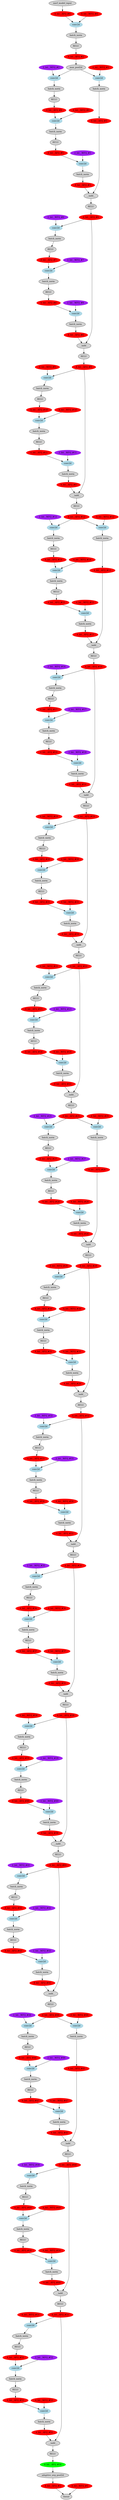 strict digraph  {
"0 /nncf_model_input" [id=0, label=nncf_model_input, scope="", style=filled, type=nncf_model_input];
"1 AsymmetricQuantizer/asymmetric_quantize" [color=red, id=1, label="4_bit__AFQ_#0", scope=AsymmetricQuantizer, style=filled, type=asymmetric_quantize];
"2 ResNet/NNCFConv2d[conv1]/ModuleDict[pre_ops]/UpdateWeight[0]/SymmetricQuantizer[op]/symmetric_quantize" [color=red, id=2, label="4_bit__WFQ_#0", scope="ResNet/NNCFConv2d[conv1]/ModuleDict[pre_ops]/UpdateWeight[0]/SymmetricQuantizer[op]", style=filled, type=symmetric_quantize];
"3 ResNet/NNCFConv2d[conv1]/conv2d" [color=lightblue, id=3, label=conv2d, scope="ResNet/NNCFConv2d[conv1]", style=filled, type=conv2d];
"4 ResNet/BatchNorm2d[bn1]/batch_norm" [id=4, label=batch_norm, scope="ResNet/BatchNorm2d[bn1]", style=filled, type=batch_norm];
"5 ResNet/ReLU[relu]/RELU" [id=5, label=RELU, scope="ResNet/ReLU[relu]", style=filled, type=RELU];
"6 ResNet/ReLU[relu]/AsymmetricQuantizer/asymmetric_quantize" [color=red, id=6, label="4_bit__AFQ_#2", scope="ResNet/ReLU[relu]/AsymmetricQuantizer", style=filled, type=asymmetric_quantize];
"7 ResNet/MaxPool2d[maxpool]/max_pool2d" [id=7, label=max_pool2d, scope="ResNet/MaxPool2d[maxpool]", style=filled, type=max_pool2d];
"8 ResNet/Sequential[layer1]/Bottleneck[0]/NNCFConv2d[conv1]/ModuleDict[pre_ops]/UpdateWeight[0]/SymmetricQuantizer[op]/symmetric_quantize" [color=purple, id=8, label="2_bit__WFQ_#2", scope="ResNet/Sequential[layer1]/Bottleneck[0]/NNCFConv2d[conv1]/ModuleDict[pre_ops]/UpdateWeight[0]/SymmetricQuantizer[op]", style=filled, type=symmetric_quantize];
"9 ResNet/Sequential[layer1]/Bottleneck[0]/NNCFConv2d[conv1]/conv2d" [color=lightblue, id=9, label=conv2d, scope="ResNet/Sequential[layer1]/Bottleneck[0]/NNCFConv2d[conv1]", style=filled, type=conv2d];
"10 ResNet/Sequential[layer1]/Bottleneck[0]/BatchNorm2d[bn1]/batch_norm" [id=10, label=batch_norm, scope="ResNet/Sequential[layer1]/Bottleneck[0]/BatchNorm2d[bn1]", style=filled, type=batch_norm];
"11 ResNet/Sequential[layer1]/Bottleneck[0]/ReLU[relu]/RELU" [id=11, label=RELU, scope="ResNet/Sequential[layer1]/Bottleneck[0]/ReLU[relu]", style=filled, type=RELU];
"12 ResNet/Sequential[layer1]/Bottleneck[0]/ReLU[relu]/AsymmetricQuantizer/asymmetric_quantize" [color=red, id=12, label="4_bit__AFQ_#4", scope="ResNet/Sequential[layer1]/Bottleneck[0]/ReLU[relu]/AsymmetricQuantizer", style=filled, type=asymmetric_quantize];
"13 ResNet/Sequential[layer1]/Bottleneck[0]/NNCFConv2d[conv2]/ModuleDict[pre_ops]/UpdateWeight[0]/SymmetricQuantizer[op]/symmetric_quantize" [color=red, id=13, label="4_bit__WFQ_#4", scope="ResNet/Sequential[layer1]/Bottleneck[0]/NNCFConv2d[conv2]/ModuleDict[pre_ops]/UpdateWeight[0]/SymmetricQuantizer[op]", style=filled, type=symmetric_quantize];
"14 ResNet/Sequential[layer1]/Bottleneck[0]/NNCFConv2d[conv2]/conv2d" [color=lightblue, id=14, label=conv2d, scope="ResNet/Sequential[layer1]/Bottleneck[0]/NNCFConv2d[conv2]", style=filled, type=conv2d];
"15 ResNet/Sequential[layer1]/Bottleneck[0]/BatchNorm2d[bn2]/batch_norm" [id=15, label=batch_norm, scope="ResNet/Sequential[layer1]/Bottleneck[0]/BatchNorm2d[bn2]", style=filled, type=batch_norm];
"16 ResNet/Sequential[layer1]/Bottleneck[0]/ReLU[relu]/RELU" [id=16, label=RELU, scope="ResNet/Sequential[layer1]/Bottleneck[0]/ReLU[relu]", style=filled, type=RELU];
"17 ResNet/Sequential[layer1]/Bottleneck[0]/ReLU[relu]/AsymmetricQuantizer/asymmetric_quantize" [color=red, id=17, label="4_bit__AFQ_#5", scope="ResNet/Sequential[layer1]/Bottleneck[0]/ReLU[relu]/AsymmetricQuantizer", style=filled, type=asymmetric_quantize];
"18 ResNet/Sequential[layer1]/Bottleneck[0]/NNCFConv2d[conv3]/ModuleDict[pre_ops]/UpdateWeight[0]/SymmetricQuantizer[op]/symmetric_quantize" [color=purple, id=18, label="2_bit__WFQ_#5", scope="ResNet/Sequential[layer1]/Bottleneck[0]/NNCFConv2d[conv3]/ModuleDict[pre_ops]/UpdateWeight[0]/SymmetricQuantizer[op]", style=filled, type=symmetric_quantize];
"19 ResNet/Sequential[layer1]/Bottleneck[0]/NNCFConv2d[conv3]/conv2d" [color=lightblue, id=19, label=conv2d, scope="ResNet/Sequential[layer1]/Bottleneck[0]/NNCFConv2d[conv3]", style=filled, type=conv2d];
"20 ResNet/Sequential[layer1]/Bottleneck[0]/BatchNorm2d[bn3]/batch_norm" [id=20, label=batch_norm, scope="ResNet/Sequential[layer1]/Bottleneck[0]/BatchNorm2d[bn3]", style=filled, type=batch_norm];
"21 ResNet/Sequential[layer1]/Bottleneck[0]/BatchNorm2d[bn3]/AsymmetricQuantizer/asymmetric_quantize" [color=red, id=21, label="4_bit__AFQ_#3", scope="ResNet/Sequential[layer1]/Bottleneck[0]/BatchNorm2d[bn3]/AsymmetricQuantizer", style=filled, type=asymmetric_quantize];
"22 ResNet/Sequential[layer1]/Bottleneck[0]/Sequential[downsample]/NNCFConv2d[0]/ModuleDict[pre_ops]/UpdateWeight[0]/SymmetricQuantizer[op]/symmetric_quantize" [color=red, id=22, label="4_bit__WFQ_#2", scope="ResNet/Sequential[layer1]/Bottleneck[0]/Sequential[downsample]/NNCFConv2d[0]/ModuleDict[pre_ops]/UpdateWeight[0]/SymmetricQuantizer[op]", style=filled, type=symmetric_quantize];
"23 ResNet/Sequential[layer1]/Bottleneck[0]/Sequential[downsample]/NNCFConv2d[0]/conv2d" [color=lightblue, id=23, label=conv2d, scope="ResNet/Sequential[layer1]/Bottleneck[0]/Sequential[downsample]/NNCFConv2d[0]", style=filled, type=conv2d];
"24 ResNet/Sequential[layer1]/Bottleneck[0]/Sequential[downsample]/BatchNorm2d[1]/batch_norm" [id=24, label=batch_norm, scope="ResNet/Sequential[layer1]/Bottleneck[0]/Sequential[downsample]/BatchNorm2d[1]", style=filled, type=batch_norm];
"25 ResNet/Sequential[layer1]/Bottleneck[0]/Sequential[downsample]/BatchNorm2d[1]/AsymmetricQuantizer/asymmetric_quantize" [color=red, id=25, label="4_bit__AFQ_#3", scope="ResNet/Sequential[layer1]/Bottleneck[0]/Sequential[downsample]/BatchNorm2d[1]/AsymmetricQuantizer", style=filled, type=asymmetric_quantize];
"26 ResNet/Sequential[layer1]/Bottleneck[0]/__iadd__" [id=26, label=__iadd__, scope="ResNet/Sequential[layer1]/Bottleneck[0]", style=filled, type=__iadd__];
"27 ResNet/Sequential[layer1]/Bottleneck[0]/ReLU[relu]/RELU" [id=27, label=RELU, scope="ResNet/Sequential[layer1]/Bottleneck[0]/ReLU[relu]", style=filled, type=RELU];
"28 ResNet/Sequential[layer1]/Bottleneck[0]/ReLU[relu]/AsymmetricQuantizer/asymmetric_quantize" [color=red, id=28, label="4_bit__AFQ_#6", scope="ResNet/Sequential[layer1]/Bottleneck[0]/ReLU[relu]/AsymmetricQuantizer", style=filled, type=asymmetric_quantize];
"29 ResNet/Sequential[layer1]/Bottleneck[1]/NNCFConv2d[conv1]/ModuleDict[pre_ops]/UpdateWeight[0]/SymmetricQuantizer[op]/symmetric_quantize" [color=purple, id=29, label="2_bit__WFQ_#6", scope="ResNet/Sequential[layer1]/Bottleneck[1]/NNCFConv2d[conv1]/ModuleDict[pre_ops]/UpdateWeight[0]/SymmetricQuantizer[op]", style=filled, type=symmetric_quantize];
"30 ResNet/Sequential[layer1]/Bottleneck[1]/NNCFConv2d[conv1]/conv2d" [color=lightblue, id=30, label=conv2d, scope="ResNet/Sequential[layer1]/Bottleneck[1]/NNCFConv2d[conv1]", style=filled, type=conv2d];
"31 ResNet/Sequential[layer1]/Bottleneck[1]/BatchNorm2d[bn1]/batch_norm" [id=31, label=batch_norm, scope="ResNet/Sequential[layer1]/Bottleneck[1]/BatchNorm2d[bn1]", style=filled, type=batch_norm];
"32 ResNet/Sequential[layer1]/Bottleneck[1]/ReLU[relu]/RELU" [id=32, label=RELU, scope="ResNet/Sequential[layer1]/Bottleneck[1]/ReLU[relu]", style=filled, type=RELU];
"33 ResNet/Sequential[layer1]/Bottleneck[1]/ReLU[relu]/AsymmetricQuantizer/asymmetric_quantize" [color=red, id=33, label="4_bit__AFQ_#7", scope="ResNet/Sequential[layer1]/Bottleneck[1]/ReLU[relu]/AsymmetricQuantizer", style=filled, type=asymmetric_quantize];
"34 ResNet/Sequential[layer1]/Bottleneck[1]/NNCFConv2d[conv2]/ModuleDict[pre_ops]/UpdateWeight[0]/SymmetricQuantizer[op]/symmetric_quantize" [color=purple, id=34, label="2_bit__WFQ_#7", scope="ResNet/Sequential[layer1]/Bottleneck[1]/NNCFConv2d[conv2]/ModuleDict[pre_ops]/UpdateWeight[0]/SymmetricQuantizer[op]", style=filled, type=symmetric_quantize];
"35 ResNet/Sequential[layer1]/Bottleneck[1]/NNCFConv2d[conv2]/conv2d" [color=lightblue, id=35, label=conv2d, scope="ResNet/Sequential[layer1]/Bottleneck[1]/NNCFConv2d[conv2]", style=filled, type=conv2d];
"36 ResNet/Sequential[layer1]/Bottleneck[1]/BatchNorm2d[bn2]/batch_norm" [id=36, label=batch_norm, scope="ResNet/Sequential[layer1]/Bottleneck[1]/BatchNorm2d[bn2]", style=filled, type=batch_norm];
"37 ResNet/Sequential[layer1]/Bottleneck[1]/ReLU[relu]/RELU" [id=37, label=RELU, scope="ResNet/Sequential[layer1]/Bottleneck[1]/ReLU[relu]", style=filled, type=RELU];
"38 ResNet/Sequential[layer1]/Bottleneck[1]/ReLU[relu]/AsymmetricQuantizer/asymmetric_quantize" [color=red, id=38, label="4_bit__AFQ_#8", scope="ResNet/Sequential[layer1]/Bottleneck[1]/ReLU[relu]/AsymmetricQuantizer", style=filled, type=asymmetric_quantize];
"39 ResNet/Sequential[layer1]/Bottleneck[1]/NNCFConv2d[conv3]/ModuleDict[pre_ops]/UpdateWeight[0]/SymmetricQuantizer[op]/symmetric_quantize" [color=purple, id=39, label="2_bit__WFQ_#8", scope="ResNet/Sequential[layer1]/Bottleneck[1]/NNCFConv2d[conv3]/ModuleDict[pre_ops]/UpdateWeight[0]/SymmetricQuantizer[op]", style=filled, type=symmetric_quantize];
"40 ResNet/Sequential[layer1]/Bottleneck[1]/NNCFConv2d[conv3]/conv2d" [color=lightblue, id=40, label=conv2d, scope="ResNet/Sequential[layer1]/Bottleneck[1]/NNCFConv2d[conv3]", style=filled, type=conv2d];
"41 ResNet/Sequential[layer1]/Bottleneck[1]/BatchNorm2d[bn3]/batch_norm" [id=41, label=batch_norm, scope="ResNet/Sequential[layer1]/Bottleneck[1]/BatchNorm2d[bn3]", style=filled, type=batch_norm];
"42 ResNet/Sequential[layer1]/Bottleneck[1]/BatchNorm2d[bn3]/AsymmetricQuantizer/asymmetric_quantize" [color=red, id=42, label="4_bit__AFQ_#6", scope="ResNet/Sequential[layer1]/Bottleneck[1]/BatchNorm2d[bn3]/AsymmetricQuantizer", style=filled, type=asymmetric_quantize];
"43 ResNet/Sequential[layer1]/Bottleneck[1]/__iadd__" [id=43, label=__iadd__, scope="ResNet/Sequential[layer1]/Bottleneck[1]", style=filled, type=__iadd__];
"44 ResNet/Sequential[layer1]/Bottleneck[1]/ReLU[relu]/RELU" [id=44, label=RELU, scope="ResNet/Sequential[layer1]/Bottleneck[1]/ReLU[relu]", style=filled, type=RELU];
"45 ResNet/Sequential[layer1]/Bottleneck[1]/ReLU[relu]/AsymmetricQuantizer/asymmetric_quantize" [color=red, id=45, label="4_bit__AFQ_#9", scope="ResNet/Sequential[layer1]/Bottleneck[1]/ReLU[relu]/AsymmetricQuantizer", style=filled, type=asymmetric_quantize];
"46 ResNet/Sequential[layer1]/Bottleneck[2]/NNCFConv2d[conv1]/ModuleDict[pre_ops]/UpdateWeight[0]/SymmetricQuantizer[op]/symmetric_quantize" [color=red, id=46, label="4_bit__WFQ_#9", scope="ResNet/Sequential[layer1]/Bottleneck[2]/NNCFConv2d[conv1]/ModuleDict[pre_ops]/UpdateWeight[0]/SymmetricQuantizer[op]", style=filled, type=symmetric_quantize];
"47 ResNet/Sequential[layer1]/Bottleneck[2]/NNCFConv2d[conv1]/conv2d" [color=lightblue, id=47, label=conv2d, scope="ResNet/Sequential[layer1]/Bottleneck[2]/NNCFConv2d[conv1]", style=filled, type=conv2d];
"48 ResNet/Sequential[layer1]/Bottleneck[2]/BatchNorm2d[bn1]/batch_norm" [id=48, label=batch_norm, scope="ResNet/Sequential[layer1]/Bottleneck[2]/BatchNorm2d[bn1]", style=filled, type=batch_norm];
"49 ResNet/Sequential[layer1]/Bottleneck[2]/ReLU[relu]/RELU" [id=49, label=RELU, scope="ResNet/Sequential[layer1]/Bottleneck[2]/ReLU[relu]", style=filled, type=RELU];
"50 ResNet/Sequential[layer1]/Bottleneck[2]/ReLU[relu]/AsymmetricQuantizer/asymmetric_quantize" [color=red, id=50, label="4_bit__AFQ_#10", scope="ResNet/Sequential[layer1]/Bottleneck[2]/ReLU[relu]/AsymmetricQuantizer", style=filled, type=asymmetric_quantize];
"51 ResNet/Sequential[layer1]/Bottleneck[2]/NNCFConv2d[conv2]/ModuleDict[pre_ops]/UpdateWeight[0]/SymmetricQuantizer[op]/symmetric_quantize" [color=red, id=51, label="4_bit__WFQ_#10", scope="ResNet/Sequential[layer1]/Bottleneck[2]/NNCFConv2d[conv2]/ModuleDict[pre_ops]/UpdateWeight[0]/SymmetricQuantizer[op]", style=filled, type=symmetric_quantize];
"52 ResNet/Sequential[layer1]/Bottleneck[2]/NNCFConv2d[conv2]/conv2d" [color=lightblue, id=52, label=conv2d, scope="ResNet/Sequential[layer1]/Bottleneck[2]/NNCFConv2d[conv2]", style=filled, type=conv2d];
"53 ResNet/Sequential[layer1]/Bottleneck[2]/BatchNorm2d[bn2]/batch_norm" [id=53, label=batch_norm, scope="ResNet/Sequential[layer1]/Bottleneck[2]/BatchNorm2d[bn2]", style=filled, type=batch_norm];
"54 ResNet/Sequential[layer1]/Bottleneck[2]/ReLU[relu]/RELU" [id=54, label=RELU, scope="ResNet/Sequential[layer1]/Bottleneck[2]/ReLU[relu]", style=filled, type=RELU];
"55 ResNet/Sequential[layer1]/Bottleneck[2]/ReLU[relu]/AsymmetricQuantizer/asymmetric_quantize" [color=red, id=55, label="4_bit__AFQ_#11", scope="ResNet/Sequential[layer1]/Bottleneck[2]/ReLU[relu]/AsymmetricQuantizer", style=filled, type=asymmetric_quantize];
"56 ResNet/Sequential[layer1]/Bottleneck[2]/NNCFConv2d[conv3]/ModuleDict[pre_ops]/UpdateWeight[0]/SymmetricQuantizer[op]/symmetric_quantize" [color=purple, id=56, label="2_bit__WFQ_#11", scope="ResNet/Sequential[layer1]/Bottleneck[2]/NNCFConv2d[conv3]/ModuleDict[pre_ops]/UpdateWeight[0]/SymmetricQuantizer[op]", style=filled, type=symmetric_quantize];
"57 ResNet/Sequential[layer1]/Bottleneck[2]/NNCFConv2d[conv3]/conv2d" [color=lightblue, id=57, label=conv2d, scope="ResNet/Sequential[layer1]/Bottleneck[2]/NNCFConv2d[conv3]", style=filled, type=conv2d];
"58 ResNet/Sequential[layer1]/Bottleneck[2]/BatchNorm2d[bn3]/batch_norm" [id=58, label=batch_norm, scope="ResNet/Sequential[layer1]/Bottleneck[2]/BatchNorm2d[bn3]", style=filled, type=batch_norm];
"59 ResNet/Sequential[layer1]/Bottleneck[2]/BatchNorm2d[bn3]/AsymmetricQuantizer/asymmetric_quantize" [color=red, id=59, label="4_bit__AFQ_#9", scope="ResNet/Sequential[layer1]/Bottleneck[2]/BatchNorm2d[bn3]/AsymmetricQuantizer", style=filled, type=asymmetric_quantize];
"60 ResNet/Sequential[layer1]/Bottleneck[2]/__iadd__" [id=60, label=__iadd__, scope="ResNet/Sequential[layer1]/Bottleneck[2]", style=filled, type=__iadd__];
"61 ResNet/Sequential[layer1]/Bottleneck[2]/ReLU[relu]/RELU" [id=61, label=RELU, scope="ResNet/Sequential[layer1]/Bottleneck[2]/ReLU[relu]", style=filled, type=RELU];
"62 ResNet/Sequential[layer1]/Bottleneck[2]/ReLU[relu]/AsymmetricQuantizer/asymmetric_quantize" [color=red, id=62, label="4_bit__AFQ_#12", scope="ResNet/Sequential[layer1]/Bottleneck[2]/ReLU[relu]/AsymmetricQuantizer", style=filled, type=asymmetric_quantize];
"63 ResNet/Sequential[layer2]/Bottleneck[0]/NNCFConv2d[conv1]/ModuleDict[pre_ops]/UpdateWeight[0]/SymmetricQuantizer[op]/symmetric_quantize" [color=purple, id=63, label="2_bit__WFQ_#12", scope="ResNet/Sequential[layer2]/Bottleneck[0]/NNCFConv2d[conv1]/ModuleDict[pre_ops]/UpdateWeight[0]/SymmetricQuantizer[op]", style=filled, type=symmetric_quantize];
"64 ResNet/Sequential[layer2]/Bottleneck[0]/NNCFConv2d[conv1]/conv2d" [color=lightblue, id=64, label=conv2d, scope="ResNet/Sequential[layer2]/Bottleneck[0]/NNCFConv2d[conv1]", style=filled, type=conv2d];
"65 ResNet/Sequential[layer2]/Bottleneck[0]/BatchNorm2d[bn1]/batch_norm" [id=65, label=batch_norm, scope="ResNet/Sequential[layer2]/Bottleneck[0]/BatchNorm2d[bn1]", style=filled, type=batch_norm];
"66 ResNet/Sequential[layer2]/Bottleneck[0]/ReLU[relu]/RELU" [id=66, label=RELU, scope="ResNet/Sequential[layer2]/Bottleneck[0]/ReLU[relu]", style=filled, type=RELU];
"67 ResNet/Sequential[layer2]/Bottleneck[0]/ReLU[relu]/AsymmetricQuantizer/asymmetric_quantize" [color=red, id=67, label="4_bit__AFQ_#14", scope="ResNet/Sequential[layer2]/Bottleneck[0]/ReLU[relu]/AsymmetricQuantizer", style=filled, type=asymmetric_quantize];
"68 ResNet/Sequential[layer2]/Bottleneck[0]/NNCFConv2d[conv2]/ModuleDict[pre_ops]/UpdateWeight[0]/SymmetricQuantizer[op]/symmetric_quantize" [color=red, id=68, label="4_bit__WFQ_#14", scope="ResNet/Sequential[layer2]/Bottleneck[0]/NNCFConv2d[conv2]/ModuleDict[pre_ops]/UpdateWeight[0]/SymmetricQuantizer[op]", style=filled, type=symmetric_quantize];
"69 ResNet/Sequential[layer2]/Bottleneck[0]/NNCFConv2d[conv2]/conv2d" [color=lightblue, id=69, label=conv2d, scope="ResNet/Sequential[layer2]/Bottleneck[0]/NNCFConv2d[conv2]", style=filled, type=conv2d];
"70 ResNet/Sequential[layer2]/Bottleneck[0]/BatchNorm2d[bn2]/batch_norm" [id=70, label=batch_norm, scope="ResNet/Sequential[layer2]/Bottleneck[0]/BatchNorm2d[bn2]", style=filled, type=batch_norm];
"71 ResNet/Sequential[layer2]/Bottleneck[0]/ReLU[relu]/RELU" [id=71, label=RELU, scope="ResNet/Sequential[layer2]/Bottleneck[0]/ReLU[relu]", style=filled, type=RELU];
"72 ResNet/Sequential[layer2]/Bottleneck[0]/ReLU[relu]/AsymmetricQuantizer/asymmetric_quantize" [color=red, id=72, label="4_bit__AFQ_#15", scope="ResNet/Sequential[layer2]/Bottleneck[0]/ReLU[relu]/AsymmetricQuantizer", style=filled, type=asymmetric_quantize];
"73 ResNet/Sequential[layer2]/Bottleneck[0]/NNCFConv2d[conv3]/ModuleDict[pre_ops]/UpdateWeight[0]/SymmetricQuantizer[op]/symmetric_quantize" [color=red, id=73, label="4_bit__WFQ_#15", scope="ResNet/Sequential[layer2]/Bottleneck[0]/NNCFConv2d[conv3]/ModuleDict[pre_ops]/UpdateWeight[0]/SymmetricQuantizer[op]", style=filled, type=symmetric_quantize];
"74 ResNet/Sequential[layer2]/Bottleneck[0]/NNCFConv2d[conv3]/conv2d" [color=lightblue, id=74, label=conv2d, scope="ResNet/Sequential[layer2]/Bottleneck[0]/NNCFConv2d[conv3]", style=filled, type=conv2d];
"75 ResNet/Sequential[layer2]/Bottleneck[0]/BatchNorm2d[bn3]/batch_norm" [id=75, label=batch_norm, scope="ResNet/Sequential[layer2]/Bottleneck[0]/BatchNorm2d[bn3]", style=filled, type=batch_norm];
"76 ResNet/Sequential[layer2]/Bottleneck[0]/BatchNorm2d[bn3]/AsymmetricQuantizer/asymmetric_quantize" [color=red, id=76, label="4_bit__AFQ_#13", scope="ResNet/Sequential[layer2]/Bottleneck[0]/BatchNorm2d[bn3]/AsymmetricQuantizer", style=filled, type=asymmetric_quantize];
"77 ResNet/Sequential[layer2]/Bottleneck[0]/Sequential[downsample]/NNCFConv2d[0]/ModuleDict[pre_ops]/UpdateWeight[0]/SymmetricQuantizer[op]/symmetric_quantize" [color=red, id=77, label="4_bit__WFQ_#12", scope="ResNet/Sequential[layer2]/Bottleneck[0]/Sequential[downsample]/NNCFConv2d[0]/ModuleDict[pre_ops]/UpdateWeight[0]/SymmetricQuantizer[op]", style=filled, type=symmetric_quantize];
"78 ResNet/Sequential[layer2]/Bottleneck[0]/Sequential[downsample]/NNCFConv2d[0]/conv2d" [color=lightblue, id=78, label=conv2d, scope="ResNet/Sequential[layer2]/Bottleneck[0]/Sequential[downsample]/NNCFConv2d[0]", style=filled, type=conv2d];
"79 ResNet/Sequential[layer2]/Bottleneck[0]/Sequential[downsample]/BatchNorm2d[1]/batch_norm" [id=79, label=batch_norm, scope="ResNet/Sequential[layer2]/Bottleneck[0]/Sequential[downsample]/BatchNorm2d[1]", style=filled, type=batch_norm];
"80 ResNet/Sequential[layer2]/Bottleneck[0]/Sequential[downsample]/BatchNorm2d[1]/AsymmetricQuantizer/asymmetric_quantize" [color=red, id=80, label="4_bit__AFQ_#13", scope="ResNet/Sequential[layer2]/Bottleneck[0]/Sequential[downsample]/BatchNorm2d[1]/AsymmetricQuantizer", style=filled, type=asymmetric_quantize];
"81 ResNet/Sequential[layer2]/Bottleneck[0]/__iadd__" [id=81, label=__iadd__, scope="ResNet/Sequential[layer2]/Bottleneck[0]", style=filled, type=__iadd__];
"82 ResNet/Sequential[layer2]/Bottleneck[0]/ReLU[relu]/RELU" [id=82, label=RELU, scope="ResNet/Sequential[layer2]/Bottleneck[0]/ReLU[relu]", style=filled, type=RELU];
"83 ResNet/Sequential[layer2]/Bottleneck[0]/ReLU[relu]/AsymmetricQuantizer/asymmetric_quantize" [color=red, id=83, label="4_bit__AFQ_#16", scope="ResNet/Sequential[layer2]/Bottleneck[0]/ReLU[relu]/AsymmetricQuantizer", style=filled, type=asymmetric_quantize];
"84 ResNet/Sequential[layer2]/Bottleneck[1]/NNCFConv2d[conv1]/ModuleDict[pre_ops]/UpdateWeight[0]/SymmetricQuantizer[op]/symmetric_quantize" [color=purple, id=84, label="2_bit__WFQ_#16", scope="ResNet/Sequential[layer2]/Bottleneck[1]/NNCFConv2d[conv1]/ModuleDict[pre_ops]/UpdateWeight[0]/SymmetricQuantizer[op]", style=filled, type=symmetric_quantize];
"85 ResNet/Sequential[layer2]/Bottleneck[1]/NNCFConv2d[conv1]/conv2d" [color=lightblue, id=85, label=conv2d, scope="ResNet/Sequential[layer2]/Bottleneck[1]/NNCFConv2d[conv1]", style=filled, type=conv2d];
"86 ResNet/Sequential[layer2]/Bottleneck[1]/BatchNorm2d[bn1]/batch_norm" [id=86, label=batch_norm, scope="ResNet/Sequential[layer2]/Bottleneck[1]/BatchNorm2d[bn1]", style=filled, type=batch_norm];
"87 ResNet/Sequential[layer2]/Bottleneck[1]/ReLU[relu]/RELU" [id=87, label=RELU, scope="ResNet/Sequential[layer2]/Bottleneck[1]/ReLU[relu]", style=filled, type=RELU];
"88 ResNet/Sequential[layer2]/Bottleneck[1]/ReLU[relu]/AsymmetricQuantizer/asymmetric_quantize" [color=red, id=88, label="4_bit__AFQ_#17", scope="ResNet/Sequential[layer2]/Bottleneck[1]/ReLU[relu]/AsymmetricQuantizer", style=filled, type=asymmetric_quantize];
"89 ResNet/Sequential[layer2]/Bottleneck[1]/NNCFConv2d[conv2]/ModuleDict[pre_ops]/UpdateWeight[0]/SymmetricQuantizer[op]/symmetric_quantize" [color=purple, id=89, label="2_bit__WFQ_#17", scope="ResNet/Sequential[layer2]/Bottleneck[1]/NNCFConv2d[conv2]/ModuleDict[pre_ops]/UpdateWeight[0]/SymmetricQuantizer[op]", style=filled, type=symmetric_quantize];
"90 ResNet/Sequential[layer2]/Bottleneck[1]/NNCFConv2d[conv2]/conv2d" [color=lightblue, id=90, label=conv2d, scope="ResNet/Sequential[layer2]/Bottleneck[1]/NNCFConv2d[conv2]", style=filled, type=conv2d];
"91 ResNet/Sequential[layer2]/Bottleneck[1]/BatchNorm2d[bn2]/batch_norm" [id=91, label=batch_norm, scope="ResNet/Sequential[layer2]/Bottleneck[1]/BatchNorm2d[bn2]", style=filled, type=batch_norm];
"92 ResNet/Sequential[layer2]/Bottleneck[1]/ReLU[relu]/RELU" [id=92, label=RELU, scope="ResNet/Sequential[layer2]/Bottleneck[1]/ReLU[relu]", style=filled, type=RELU];
"93 ResNet/Sequential[layer2]/Bottleneck[1]/ReLU[relu]/AsymmetricQuantizer/asymmetric_quantize" [color=red, id=93, label="4_bit__AFQ_#18", scope="ResNet/Sequential[layer2]/Bottleneck[1]/ReLU[relu]/AsymmetricQuantizer", style=filled, type=asymmetric_quantize];
"94 ResNet/Sequential[layer2]/Bottleneck[1]/NNCFConv2d[conv3]/ModuleDict[pre_ops]/UpdateWeight[0]/SymmetricQuantizer[op]/symmetric_quantize" [color=purple, id=94, label="2_bit__WFQ_#18", scope="ResNet/Sequential[layer2]/Bottleneck[1]/NNCFConv2d[conv3]/ModuleDict[pre_ops]/UpdateWeight[0]/SymmetricQuantizer[op]", style=filled, type=symmetric_quantize];
"95 ResNet/Sequential[layer2]/Bottleneck[1]/NNCFConv2d[conv3]/conv2d" [color=lightblue, id=95, label=conv2d, scope="ResNet/Sequential[layer2]/Bottleneck[1]/NNCFConv2d[conv3]", style=filled, type=conv2d];
"96 ResNet/Sequential[layer2]/Bottleneck[1]/BatchNorm2d[bn3]/batch_norm" [id=96, label=batch_norm, scope="ResNet/Sequential[layer2]/Bottleneck[1]/BatchNorm2d[bn3]", style=filled, type=batch_norm];
"97 ResNet/Sequential[layer2]/Bottleneck[1]/BatchNorm2d[bn3]/AsymmetricQuantizer/asymmetric_quantize" [color=red, id=97, label="4_bit__AFQ_#16", scope="ResNet/Sequential[layer2]/Bottleneck[1]/BatchNorm2d[bn3]/AsymmetricQuantizer", style=filled, type=asymmetric_quantize];
"98 ResNet/Sequential[layer2]/Bottleneck[1]/__iadd__" [id=98, label=__iadd__, scope="ResNet/Sequential[layer2]/Bottleneck[1]", style=filled, type=__iadd__];
"99 ResNet/Sequential[layer2]/Bottleneck[1]/ReLU[relu]/RELU" [id=99, label=RELU, scope="ResNet/Sequential[layer2]/Bottleneck[1]/ReLU[relu]", style=filled, type=RELU];
"100 ResNet/Sequential[layer2]/Bottleneck[1]/ReLU[relu]/AsymmetricQuantizer/asymmetric_quantize" [color=red, id=100, label="4_bit__AFQ_#19", scope="ResNet/Sequential[layer2]/Bottleneck[1]/ReLU[relu]/AsymmetricQuantizer", style=filled, type=asymmetric_quantize];
"101 ResNet/Sequential[layer2]/Bottleneck[2]/NNCFConv2d[conv1]/ModuleDict[pre_ops]/UpdateWeight[0]/SymmetricQuantizer[op]/symmetric_quantize" [color=red, id=101, label="4_bit__WFQ_#19", scope="ResNet/Sequential[layer2]/Bottleneck[2]/NNCFConv2d[conv1]/ModuleDict[pre_ops]/UpdateWeight[0]/SymmetricQuantizer[op]", style=filled, type=symmetric_quantize];
"102 ResNet/Sequential[layer2]/Bottleneck[2]/NNCFConv2d[conv1]/conv2d" [color=lightblue, id=102, label=conv2d, scope="ResNet/Sequential[layer2]/Bottleneck[2]/NNCFConv2d[conv1]", style=filled, type=conv2d];
"103 ResNet/Sequential[layer2]/Bottleneck[2]/BatchNorm2d[bn1]/batch_norm" [id=103, label=batch_norm, scope="ResNet/Sequential[layer2]/Bottleneck[2]/BatchNorm2d[bn1]", style=filled, type=batch_norm];
"104 ResNet/Sequential[layer2]/Bottleneck[2]/ReLU[relu]/RELU" [id=104, label=RELU, scope="ResNet/Sequential[layer2]/Bottleneck[2]/ReLU[relu]", style=filled, type=RELU];
"105 ResNet/Sequential[layer2]/Bottleneck[2]/ReLU[relu]/AsymmetricQuantizer/asymmetric_quantize" [color=red, id=105, label="4_bit__AFQ_#20", scope="ResNet/Sequential[layer2]/Bottleneck[2]/ReLU[relu]/AsymmetricQuantizer", style=filled, type=asymmetric_quantize];
"106 ResNet/Sequential[layer2]/Bottleneck[2]/NNCFConv2d[conv2]/ModuleDict[pre_ops]/UpdateWeight[0]/SymmetricQuantizer[op]/symmetric_quantize" [color=red, id=106, label="4_bit__WFQ_#20", scope="ResNet/Sequential[layer2]/Bottleneck[2]/NNCFConv2d[conv2]/ModuleDict[pre_ops]/UpdateWeight[0]/SymmetricQuantizer[op]", style=filled, type=symmetric_quantize];
"107 ResNet/Sequential[layer2]/Bottleneck[2]/NNCFConv2d[conv2]/conv2d" [color=lightblue, id=107, label=conv2d, scope="ResNet/Sequential[layer2]/Bottleneck[2]/NNCFConv2d[conv2]", style=filled, type=conv2d];
"108 ResNet/Sequential[layer2]/Bottleneck[2]/BatchNorm2d[bn2]/batch_norm" [id=108, label=batch_norm, scope="ResNet/Sequential[layer2]/Bottleneck[2]/BatchNorm2d[bn2]", style=filled, type=batch_norm];
"109 ResNet/Sequential[layer2]/Bottleneck[2]/ReLU[relu]/RELU" [id=109, label=RELU, scope="ResNet/Sequential[layer2]/Bottleneck[2]/ReLU[relu]", style=filled, type=RELU];
"110 ResNet/Sequential[layer2]/Bottleneck[2]/ReLU[relu]/AsymmetricQuantizer/asymmetric_quantize" [color=red, id=110, label="4_bit__AFQ_#21", scope="ResNet/Sequential[layer2]/Bottleneck[2]/ReLU[relu]/AsymmetricQuantizer", style=filled, type=asymmetric_quantize];
"111 ResNet/Sequential[layer2]/Bottleneck[2]/NNCFConv2d[conv3]/ModuleDict[pre_ops]/UpdateWeight[0]/SymmetricQuantizer[op]/symmetric_quantize" [color=red, id=111, label="4_bit__WFQ_#21", scope="ResNet/Sequential[layer2]/Bottleneck[2]/NNCFConv2d[conv3]/ModuleDict[pre_ops]/UpdateWeight[0]/SymmetricQuantizer[op]", style=filled, type=symmetric_quantize];
"112 ResNet/Sequential[layer2]/Bottleneck[2]/NNCFConv2d[conv3]/conv2d" [color=lightblue, id=112, label=conv2d, scope="ResNet/Sequential[layer2]/Bottleneck[2]/NNCFConv2d[conv3]", style=filled, type=conv2d];
"113 ResNet/Sequential[layer2]/Bottleneck[2]/BatchNorm2d[bn3]/batch_norm" [id=113, label=batch_norm, scope="ResNet/Sequential[layer2]/Bottleneck[2]/BatchNorm2d[bn3]", style=filled, type=batch_norm];
"114 ResNet/Sequential[layer2]/Bottleneck[2]/BatchNorm2d[bn3]/AsymmetricQuantizer/asymmetric_quantize" [color=red, id=114, label="4_bit__AFQ_#19", scope="ResNet/Sequential[layer2]/Bottleneck[2]/BatchNorm2d[bn3]/AsymmetricQuantizer", style=filled, type=asymmetric_quantize];
"115 ResNet/Sequential[layer2]/Bottleneck[2]/__iadd__" [id=115, label=__iadd__, scope="ResNet/Sequential[layer2]/Bottleneck[2]", style=filled, type=__iadd__];
"116 ResNet/Sequential[layer2]/Bottleneck[2]/ReLU[relu]/RELU" [id=116, label=RELU, scope="ResNet/Sequential[layer2]/Bottleneck[2]/ReLU[relu]", style=filled, type=RELU];
"117 ResNet/Sequential[layer2]/Bottleneck[2]/ReLU[relu]/AsymmetricQuantizer/asymmetric_quantize" [color=red, id=117, label="4_bit__AFQ_#22", scope="ResNet/Sequential[layer2]/Bottleneck[2]/ReLU[relu]/AsymmetricQuantizer", style=filled, type=asymmetric_quantize];
"118 ResNet/Sequential[layer2]/Bottleneck[3]/NNCFConv2d[conv1]/ModuleDict[pre_ops]/UpdateWeight[0]/SymmetricQuantizer[op]/symmetric_quantize" [color=red, id=118, label="4_bit__WFQ_#22", scope="ResNet/Sequential[layer2]/Bottleneck[3]/NNCFConv2d[conv1]/ModuleDict[pre_ops]/UpdateWeight[0]/SymmetricQuantizer[op]", style=filled, type=symmetric_quantize];
"119 ResNet/Sequential[layer2]/Bottleneck[3]/NNCFConv2d[conv1]/conv2d" [color=lightblue, id=119, label=conv2d, scope="ResNet/Sequential[layer2]/Bottleneck[3]/NNCFConv2d[conv1]", style=filled, type=conv2d];
"120 ResNet/Sequential[layer2]/Bottleneck[3]/BatchNorm2d[bn1]/batch_norm" [id=120, label=batch_norm, scope="ResNet/Sequential[layer2]/Bottleneck[3]/BatchNorm2d[bn1]", style=filled, type=batch_norm];
"121 ResNet/Sequential[layer2]/Bottleneck[3]/ReLU[relu]/RELU" [id=121, label=RELU, scope="ResNet/Sequential[layer2]/Bottleneck[3]/ReLU[relu]", style=filled, type=RELU];
"122 ResNet/Sequential[layer2]/Bottleneck[3]/ReLU[relu]/AsymmetricQuantizer/asymmetric_quantize" [color=red, id=122, label="4_bit__AFQ_#23", scope="ResNet/Sequential[layer2]/Bottleneck[3]/ReLU[relu]/AsymmetricQuantizer", style=filled, type=asymmetric_quantize];
"123 ResNet/Sequential[layer2]/Bottleneck[3]/NNCFConv2d[conv2]/ModuleDict[pre_ops]/UpdateWeight[0]/SymmetricQuantizer[op]/symmetric_quantize" [color=purple, id=123, label="2_bit__WFQ_#23", scope="ResNet/Sequential[layer2]/Bottleneck[3]/NNCFConv2d[conv2]/ModuleDict[pre_ops]/UpdateWeight[0]/SymmetricQuantizer[op]", style=filled, type=symmetric_quantize];
"124 ResNet/Sequential[layer2]/Bottleneck[3]/NNCFConv2d[conv2]/conv2d" [color=lightblue, id=124, label=conv2d, scope="ResNet/Sequential[layer2]/Bottleneck[3]/NNCFConv2d[conv2]", style=filled, type=conv2d];
"125 ResNet/Sequential[layer2]/Bottleneck[3]/BatchNorm2d[bn2]/batch_norm" [id=125, label=batch_norm, scope="ResNet/Sequential[layer2]/Bottleneck[3]/BatchNorm2d[bn2]", style=filled, type=batch_norm];
"126 ResNet/Sequential[layer2]/Bottleneck[3]/ReLU[relu]/RELU" [id=126, label=RELU, scope="ResNet/Sequential[layer2]/Bottleneck[3]/ReLU[relu]", style=filled, type=RELU];
"127 ResNet/Sequential[layer2]/Bottleneck[3]/ReLU[relu]/AsymmetricQuantizer/asymmetric_quantize" [color=red, id=127, label="4_bit__AFQ_#24", scope="ResNet/Sequential[layer2]/Bottleneck[3]/ReLU[relu]/AsymmetricQuantizer", style=filled, type=asymmetric_quantize];
"128 ResNet/Sequential[layer2]/Bottleneck[3]/NNCFConv2d[conv3]/ModuleDict[pre_ops]/UpdateWeight[0]/SymmetricQuantizer[op]/symmetric_quantize" [color=red, id=128, label="4_bit__WFQ_#24", scope="ResNet/Sequential[layer2]/Bottleneck[3]/NNCFConv2d[conv3]/ModuleDict[pre_ops]/UpdateWeight[0]/SymmetricQuantizer[op]", style=filled, type=symmetric_quantize];
"129 ResNet/Sequential[layer2]/Bottleneck[3]/NNCFConv2d[conv3]/conv2d" [color=lightblue, id=129, label=conv2d, scope="ResNet/Sequential[layer2]/Bottleneck[3]/NNCFConv2d[conv3]", style=filled, type=conv2d];
"130 ResNet/Sequential[layer2]/Bottleneck[3]/BatchNorm2d[bn3]/batch_norm" [id=130, label=batch_norm, scope="ResNet/Sequential[layer2]/Bottleneck[3]/BatchNorm2d[bn3]", style=filled, type=batch_norm];
"131 ResNet/Sequential[layer2]/Bottleneck[3]/BatchNorm2d[bn3]/AsymmetricQuantizer/asymmetric_quantize" [color=red, id=131, label="4_bit__AFQ_#22", scope="ResNet/Sequential[layer2]/Bottleneck[3]/BatchNorm2d[bn3]/AsymmetricQuantizer", style=filled, type=asymmetric_quantize];
"132 ResNet/Sequential[layer2]/Bottleneck[3]/__iadd__" [id=132, label=__iadd__, scope="ResNet/Sequential[layer2]/Bottleneck[3]", style=filled, type=__iadd__];
"133 ResNet/Sequential[layer2]/Bottleneck[3]/ReLU[relu]/RELU" [id=133, label=RELU, scope="ResNet/Sequential[layer2]/Bottleneck[3]/ReLU[relu]", style=filled, type=RELU];
"134 ResNet/Sequential[layer2]/Bottleneck[3]/ReLU[relu]/AsymmetricQuantizer/asymmetric_quantize" [color=red, id=134, label="4_bit__AFQ_#25", scope="ResNet/Sequential[layer2]/Bottleneck[3]/ReLU[relu]/AsymmetricQuantizer", style=filled, type=asymmetric_quantize];
"135 ResNet/Sequential[layer3]/Bottleneck[0]/NNCFConv2d[conv1]/ModuleDict[pre_ops]/UpdateWeight[0]/SymmetricQuantizer[op]/symmetric_quantize" [color=purple, id=135, label="2_bit__WFQ_#25", scope="ResNet/Sequential[layer3]/Bottleneck[0]/NNCFConv2d[conv1]/ModuleDict[pre_ops]/UpdateWeight[0]/SymmetricQuantizer[op]", style=filled, type=symmetric_quantize];
"136 ResNet/Sequential[layer3]/Bottleneck[0]/NNCFConv2d[conv1]/conv2d" [color=lightblue, id=136, label=conv2d, scope="ResNet/Sequential[layer3]/Bottleneck[0]/NNCFConv2d[conv1]", style=filled, type=conv2d];
"137 ResNet/Sequential[layer3]/Bottleneck[0]/BatchNorm2d[bn1]/batch_norm" [id=137, label=batch_norm, scope="ResNet/Sequential[layer3]/Bottleneck[0]/BatchNorm2d[bn1]", style=filled, type=batch_norm];
"138 ResNet/Sequential[layer3]/Bottleneck[0]/ReLU[relu]/RELU" [id=138, label=RELU, scope="ResNet/Sequential[layer3]/Bottleneck[0]/ReLU[relu]", style=filled, type=RELU];
"139 ResNet/Sequential[layer3]/Bottleneck[0]/ReLU[relu]/AsymmetricQuantizer/asymmetric_quantize" [color=red, id=139, label="4_bit__AFQ_#27", scope="ResNet/Sequential[layer3]/Bottleneck[0]/ReLU[relu]/AsymmetricQuantizer", style=filled, type=asymmetric_quantize];
"140 ResNet/Sequential[layer3]/Bottleneck[0]/NNCFConv2d[conv2]/ModuleDict[pre_ops]/UpdateWeight[0]/SymmetricQuantizer[op]/symmetric_quantize" [color=purple, id=140, label="2_bit__WFQ_#27", scope="ResNet/Sequential[layer3]/Bottleneck[0]/NNCFConv2d[conv2]/ModuleDict[pre_ops]/UpdateWeight[0]/SymmetricQuantizer[op]", style=filled, type=symmetric_quantize];
"141 ResNet/Sequential[layer3]/Bottleneck[0]/NNCFConv2d[conv2]/conv2d" [color=lightblue, id=141, label=conv2d, scope="ResNet/Sequential[layer3]/Bottleneck[0]/NNCFConv2d[conv2]", style=filled, type=conv2d];
"142 ResNet/Sequential[layer3]/Bottleneck[0]/BatchNorm2d[bn2]/batch_norm" [id=142, label=batch_norm, scope="ResNet/Sequential[layer3]/Bottleneck[0]/BatchNorm2d[bn2]", style=filled, type=batch_norm];
"143 ResNet/Sequential[layer3]/Bottleneck[0]/ReLU[relu]/RELU" [id=143, label=RELU, scope="ResNet/Sequential[layer3]/Bottleneck[0]/ReLU[relu]", style=filled, type=RELU];
"144 ResNet/Sequential[layer3]/Bottleneck[0]/ReLU[relu]/AsymmetricQuantizer/asymmetric_quantize" [color=red, id=144, label="4_bit__AFQ_#28", scope="ResNet/Sequential[layer3]/Bottleneck[0]/ReLU[relu]/AsymmetricQuantizer", style=filled, type=asymmetric_quantize];
"145 ResNet/Sequential[layer3]/Bottleneck[0]/NNCFConv2d[conv3]/ModuleDict[pre_ops]/UpdateWeight[0]/SymmetricQuantizer[op]/symmetric_quantize" [color=red, id=145, label="4_bit__WFQ_#28", scope="ResNet/Sequential[layer3]/Bottleneck[0]/NNCFConv2d[conv3]/ModuleDict[pre_ops]/UpdateWeight[0]/SymmetricQuantizer[op]", style=filled, type=symmetric_quantize];
"146 ResNet/Sequential[layer3]/Bottleneck[0]/NNCFConv2d[conv3]/conv2d" [color=lightblue, id=146, label=conv2d, scope="ResNet/Sequential[layer3]/Bottleneck[0]/NNCFConv2d[conv3]", style=filled, type=conv2d];
"147 ResNet/Sequential[layer3]/Bottleneck[0]/BatchNorm2d[bn3]/batch_norm" [id=147, label=batch_norm, scope="ResNet/Sequential[layer3]/Bottleneck[0]/BatchNorm2d[bn3]", style=filled, type=batch_norm];
"148 ResNet/Sequential[layer3]/Bottleneck[0]/BatchNorm2d[bn3]/AsymmetricQuantizer/asymmetric_quantize" [color=red, id=148, label="4_bit__AFQ_#26", scope="ResNet/Sequential[layer3]/Bottleneck[0]/BatchNorm2d[bn3]/AsymmetricQuantizer", style=filled, type=asymmetric_quantize];
"149 ResNet/Sequential[layer3]/Bottleneck[0]/Sequential[downsample]/NNCFConv2d[0]/ModuleDict[pre_ops]/UpdateWeight[0]/SymmetricQuantizer[op]/symmetric_quantize" [color=red, id=149, label="4_bit__WFQ_#25", scope="ResNet/Sequential[layer3]/Bottleneck[0]/Sequential[downsample]/NNCFConv2d[0]/ModuleDict[pre_ops]/UpdateWeight[0]/SymmetricQuantizer[op]", style=filled, type=symmetric_quantize];
"150 ResNet/Sequential[layer3]/Bottleneck[0]/Sequential[downsample]/NNCFConv2d[0]/conv2d" [color=lightblue, id=150, label=conv2d, scope="ResNet/Sequential[layer3]/Bottleneck[0]/Sequential[downsample]/NNCFConv2d[0]", style=filled, type=conv2d];
"151 ResNet/Sequential[layer3]/Bottleneck[0]/Sequential[downsample]/BatchNorm2d[1]/batch_norm" [id=151, label=batch_norm, scope="ResNet/Sequential[layer3]/Bottleneck[0]/Sequential[downsample]/BatchNorm2d[1]", style=filled, type=batch_norm];
"152 ResNet/Sequential[layer3]/Bottleneck[0]/Sequential[downsample]/BatchNorm2d[1]/AsymmetricQuantizer/asymmetric_quantize" [color=red, id=152, label="4_bit__AFQ_#26", scope="ResNet/Sequential[layer3]/Bottleneck[0]/Sequential[downsample]/BatchNorm2d[1]/AsymmetricQuantizer", style=filled, type=asymmetric_quantize];
"153 ResNet/Sequential[layer3]/Bottleneck[0]/__iadd__" [id=153, label=__iadd__, scope="ResNet/Sequential[layer3]/Bottleneck[0]", style=filled, type=__iadd__];
"154 ResNet/Sequential[layer3]/Bottleneck[0]/ReLU[relu]/RELU" [id=154, label=RELU, scope="ResNet/Sequential[layer3]/Bottleneck[0]/ReLU[relu]", style=filled, type=RELU];
"155 ResNet/Sequential[layer3]/Bottleneck[0]/ReLU[relu]/AsymmetricQuantizer/asymmetric_quantize" [color=red, id=155, label="4_bit__AFQ_#29", scope="ResNet/Sequential[layer3]/Bottleneck[0]/ReLU[relu]/AsymmetricQuantizer", style=filled, type=asymmetric_quantize];
"156 ResNet/Sequential[layer3]/Bottleneck[1]/NNCFConv2d[conv1]/ModuleDict[pre_ops]/UpdateWeight[0]/SymmetricQuantizer[op]/symmetric_quantize" [color=red, id=156, label="4_bit__WFQ_#29", scope="ResNet/Sequential[layer3]/Bottleneck[1]/NNCFConv2d[conv1]/ModuleDict[pre_ops]/UpdateWeight[0]/SymmetricQuantizer[op]", style=filled, type=symmetric_quantize];
"157 ResNet/Sequential[layer3]/Bottleneck[1]/NNCFConv2d[conv1]/conv2d" [color=lightblue, id=157, label=conv2d, scope="ResNet/Sequential[layer3]/Bottleneck[1]/NNCFConv2d[conv1]", style=filled, type=conv2d];
"158 ResNet/Sequential[layer3]/Bottleneck[1]/BatchNorm2d[bn1]/batch_norm" [id=158, label=batch_norm, scope="ResNet/Sequential[layer3]/Bottleneck[1]/BatchNorm2d[bn1]", style=filled, type=batch_norm];
"159 ResNet/Sequential[layer3]/Bottleneck[1]/ReLU[relu]/RELU" [id=159, label=RELU, scope="ResNet/Sequential[layer3]/Bottleneck[1]/ReLU[relu]", style=filled, type=RELU];
"160 ResNet/Sequential[layer3]/Bottleneck[1]/ReLU[relu]/AsymmetricQuantizer/asymmetric_quantize" [color=red, id=160, label="4_bit__AFQ_#30", scope="ResNet/Sequential[layer3]/Bottleneck[1]/ReLU[relu]/AsymmetricQuantizer", style=filled, type=asymmetric_quantize];
"161 ResNet/Sequential[layer3]/Bottleneck[1]/NNCFConv2d[conv2]/ModuleDict[pre_ops]/UpdateWeight[0]/SymmetricQuantizer[op]/symmetric_quantize" [color=red, id=161, label="4_bit__WFQ_#30", scope="ResNet/Sequential[layer3]/Bottleneck[1]/NNCFConv2d[conv2]/ModuleDict[pre_ops]/UpdateWeight[0]/SymmetricQuantizer[op]", style=filled, type=symmetric_quantize];
"162 ResNet/Sequential[layer3]/Bottleneck[1]/NNCFConv2d[conv2]/conv2d" [color=lightblue, id=162, label=conv2d, scope="ResNet/Sequential[layer3]/Bottleneck[1]/NNCFConv2d[conv2]", style=filled, type=conv2d];
"163 ResNet/Sequential[layer3]/Bottleneck[1]/BatchNorm2d[bn2]/batch_norm" [id=163, label=batch_norm, scope="ResNet/Sequential[layer3]/Bottleneck[1]/BatchNorm2d[bn2]", style=filled, type=batch_norm];
"164 ResNet/Sequential[layer3]/Bottleneck[1]/ReLU[relu]/RELU" [id=164, label=RELU, scope="ResNet/Sequential[layer3]/Bottleneck[1]/ReLU[relu]", style=filled, type=RELU];
"165 ResNet/Sequential[layer3]/Bottleneck[1]/ReLU[relu]/AsymmetricQuantizer/asymmetric_quantize" [color=red, id=165, label="4_bit__AFQ_#31", scope="ResNet/Sequential[layer3]/Bottleneck[1]/ReLU[relu]/AsymmetricQuantizer", style=filled, type=asymmetric_quantize];
"166 ResNet/Sequential[layer3]/Bottleneck[1]/NNCFConv2d[conv3]/ModuleDict[pre_ops]/UpdateWeight[0]/SymmetricQuantizer[op]/symmetric_quantize" [color=red, id=166, label="4_bit__WFQ_#31", scope="ResNet/Sequential[layer3]/Bottleneck[1]/NNCFConv2d[conv3]/ModuleDict[pre_ops]/UpdateWeight[0]/SymmetricQuantizer[op]", style=filled, type=symmetric_quantize];
"167 ResNet/Sequential[layer3]/Bottleneck[1]/NNCFConv2d[conv3]/conv2d" [color=lightblue, id=167, label=conv2d, scope="ResNet/Sequential[layer3]/Bottleneck[1]/NNCFConv2d[conv3]", style=filled, type=conv2d];
"168 ResNet/Sequential[layer3]/Bottleneck[1]/BatchNorm2d[bn3]/batch_norm" [id=168, label=batch_norm, scope="ResNet/Sequential[layer3]/Bottleneck[1]/BatchNorm2d[bn3]", style=filled, type=batch_norm];
"169 ResNet/Sequential[layer3]/Bottleneck[1]/BatchNorm2d[bn3]/AsymmetricQuantizer/asymmetric_quantize" [color=red, id=169, label="4_bit__AFQ_#29", scope="ResNet/Sequential[layer3]/Bottleneck[1]/BatchNorm2d[bn3]/AsymmetricQuantizer", style=filled, type=asymmetric_quantize];
"170 ResNet/Sequential[layer3]/Bottleneck[1]/__iadd__" [id=170, label=__iadd__, scope="ResNet/Sequential[layer3]/Bottleneck[1]", style=filled, type=__iadd__];
"171 ResNet/Sequential[layer3]/Bottleneck[1]/ReLU[relu]/RELU" [id=171, label=RELU, scope="ResNet/Sequential[layer3]/Bottleneck[1]/ReLU[relu]", style=filled, type=RELU];
"172 ResNet/Sequential[layer3]/Bottleneck[1]/ReLU[relu]/AsymmetricQuantizer/asymmetric_quantize" [color=red, id=172, label="4_bit__AFQ_#32", scope="ResNet/Sequential[layer3]/Bottleneck[1]/ReLU[relu]/AsymmetricQuantizer", style=filled, type=asymmetric_quantize];
"173 ResNet/Sequential[layer3]/Bottleneck[2]/NNCFConv2d[conv1]/ModuleDict[pre_ops]/UpdateWeight[0]/SymmetricQuantizer[op]/symmetric_quantize" [color=purple, id=173, label="2_bit__WFQ_#32", scope="ResNet/Sequential[layer3]/Bottleneck[2]/NNCFConv2d[conv1]/ModuleDict[pre_ops]/UpdateWeight[0]/SymmetricQuantizer[op]", style=filled, type=symmetric_quantize];
"174 ResNet/Sequential[layer3]/Bottleneck[2]/NNCFConv2d[conv1]/conv2d" [color=lightblue, id=174, label=conv2d, scope="ResNet/Sequential[layer3]/Bottleneck[2]/NNCFConv2d[conv1]", style=filled, type=conv2d];
"175 ResNet/Sequential[layer3]/Bottleneck[2]/BatchNorm2d[bn1]/batch_norm" [id=175, label=batch_norm, scope="ResNet/Sequential[layer3]/Bottleneck[2]/BatchNorm2d[bn1]", style=filled, type=batch_norm];
"176 ResNet/Sequential[layer3]/Bottleneck[2]/ReLU[relu]/RELU" [id=176, label=RELU, scope="ResNet/Sequential[layer3]/Bottleneck[2]/ReLU[relu]", style=filled, type=RELU];
"177 ResNet/Sequential[layer3]/Bottleneck[2]/ReLU[relu]/AsymmetricQuantizer/asymmetric_quantize" [color=red, id=177, label="4_bit__AFQ_#33", scope="ResNet/Sequential[layer3]/Bottleneck[2]/ReLU[relu]/AsymmetricQuantizer", style=filled, type=asymmetric_quantize];
"178 ResNet/Sequential[layer3]/Bottleneck[2]/NNCFConv2d[conv2]/ModuleDict[pre_ops]/UpdateWeight[0]/SymmetricQuantizer[op]/symmetric_quantize" [color=purple, id=178, label="2_bit__WFQ_#33", scope="ResNet/Sequential[layer3]/Bottleneck[2]/NNCFConv2d[conv2]/ModuleDict[pre_ops]/UpdateWeight[0]/SymmetricQuantizer[op]", style=filled, type=symmetric_quantize];
"179 ResNet/Sequential[layer3]/Bottleneck[2]/NNCFConv2d[conv2]/conv2d" [color=lightblue, id=179, label=conv2d, scope="ResNet/Sequential[layer3]/Bottleneck[2]/NNCFConv2d[conv2]", style=filled, type=conv2d];
"180 ResNet/Sequential[layer3]/Bottleneck[2]/BatchNorm2d[bn2]/batch_norm" [id=180, label=batch_norm, scope="ResNet/Sequential[layer3]/Bottleneck[2]/BatchNorm2d[bn2]", style=filled, type=batch_norm];
"181 ResNet/Sequential[layer3]/Bottleneck[2]/ReLU[relu]/RELU" [id=181, label=RELU, scope="ResNet/Sequential[layer3]/Bottleneck[2]/ReLU[relu]", style=filled, type=RELU];
"182 ResNet/Sequential[layer3]/Bottleneck[2]/ReLU[relu]/AsymmetricQuantizer/asymmetric_quantize" [color=red, id=182, label="4_bit__AFQ_#34", scope="ResNet/Sequential[layer3]/Bottleneck[2]/ReLU[relu]/AsymmetricQuantizer", style=filled, type=asymmetric_quantize];
"183 ResNet/Sequential[layer3]/Bottleneck[2]/NNCFConv2d[conv3]/ModuleDict[pre_ops]/UpdateWeight[0]/SymmetricQuantizer[op]/symmetric_quantize" [color=red, id=183, label="4_bit__WFQ_#34", scope="ResNet/Sequential[layer3]/Bottleneck[2]/NNCFConv2d[conv3]/ModuleDict[pre_ops]/UpdateWeight[0]/SymmetricQuantizer[op]", style=filled, type=symmetric_quantize];
"184 ResNet/Sequential[layer3]/Bottleneck[2]/NNCFConv2d[conv3]/conv2d" [color=lightblue, id=184, label=conv2d, scope="ResNet/Sequential[layer3]/Bottleneck[2]/NNCFConv2d[conv3]", style=filled, type=conv2d];
"185 ResNet/Sequential[layer3]/Bottleneck[2]/BatchNorm2d[bn3]/batch_norm" [id=185, label=batch_norm, scope="ResNet/Sequential[layer3]/Bottleneck[2]/BatchNorm2d[bn3]", style=filled, type=batch_norm];
"186 ResNet/Sequential[layer3]/Bottleneck[2]/BatchNorm2d[bn3]/AsymmetricQuantizer/asymmetric_quantize" [color=red, id=186, label="4_bit__AFQ_#32", scope="ResNet/Sequential[layer3]/Bottleneck[2]/BatchNorm2d[bn3]/AsymmetricQuantizer", style=filled, type=asymmetric_quantize];
"187 ResNet/Sequential[layer3]/Bottleneck[2]/__iadd__" [id=187, label=__iadd__, scope="ResNet/Sequential[layer3]/Bottleneck[2]", style=filled, type=__iadd__];
"188 ResNet/Sequential[layer3]/Bottleneck[2]/ReLU[relu]/RELU" [id=188, label=RELU, scope="ResNet/Sequential[layer3]/Bottleneck[2]/ReLU[relu]", style=filled, type=RELU];
"189 ResNet/Sequential[layer3]/Bottleneck[2]/ReLU[relu]/AsymmetricQuantizer/asymmetric_quantize" [color=red, id=189, label="4_bit__AFQ_#35", scope="ResNet/Sequential[layer3]/Bottleneck[2]/ReLU[relu]/AsymmetricQuantizer", style=filled, type=asymmetric_quantize];
"190 ResNet/Sequential[layer3]/Bottleneck[3]/NNCFConv2d[conv1]/ModuleDict[pre_ops]/UpdateWeight[0]/SymmetricQuantizer[op]/symmetric_quantize" [color=purple, id=190, label="2_bit__WFQ_#35", scope="ResNet/Sequential[layer3]/Bottleneck[3]/NNCFConv2d[conv1]/ModuleDict[pre_ops]/UpdateWeight[0]/SymmetricQuantizer[op]", style=filled, type=symmetric_quantize];
"191 ResNet/Sequential[layer3]/Bottleneck[3]/NNCFConv2d[conv1]/conv2d" [color=lightblue, id=191, label=conv2d, scope="ResNet/Sequential[layer3]/Bottleneck[3]/NNCFConv2d[conv1]", style=filled, type=conv2d];
"192 ResNet/Sequential[layer3]/Bottleneck[3]/BatchNorm2d[bn1]/batch_norm" [id=192, label=batch_norm, scope="ResNet/Sequential[layer3]/Bottleneck[3]/BatchNorm2d[bn1]", style=filled, type=batch_norm];
"193 ResNet/Sequential[layer3]/Bottleneck[3]/ReLU[relu]/RELU" [id=193, label=RELU, scope="ResNet/Sequential[layer3]/Bottleneck[3]/ReLU[relu]", style=filled, type=RELU];
"194 ResNet/Sequential[layer3]/Bottleneck[3]/ReLU[relu]/AsymmetricQuantizer/asymmetric_quantize" [color=red, id=194, label="4_bit__AFQ_#36", scope="ResNet/Sequential[layer3]/Bottleneck[3]/ReLU[relu]/AsymmetricQuantizer", style=filled, type=asymmetric_quantize];
"195 ResNet/Sequential[layer3]/Bottleneck[3]/NNCFConv2d[conv2]/ModuleDict[pre_ops]/UpdateWeight[0]/SymmetricQuantizer[op]/symmetric_quantize" [color=red, id=195, label="4_bit__WFQ_#36", scope="ResNet/Sequential[layer3]/Bottleneck[3]/NNCFConv2d[conv2]/ModuleDict[pre_ops]/UpdateWeight[0]/SymmetricQuantizer[op]", style=filled, type=symmetric_quantize];
"196 ResNet/Sequential[layer3]/Bottleneck[3]/NNCFConv2d[conv2]/conv2d" [color=lightblue, id=196, label=conv2d, scope="ResNet/Sequential[layer3]/Bottleneck[3]/NNCFConv2d[conv2]", style=filled, type=conv2d];
"197 ResNet/Sequential[layer3]/Bottleneck[3]/BatchNorm2d[bn2]/batch_norm" [id=197, label=batch_norm, scope="ResNet/Sequential[layer3]/Bottleneck[3]/BatchNorm2d[bn2]", style=filled, type=batch_norm];
"198 ResNet/Sequential[layer3]/Bottleneck[3]/ReLU[relu]/RELU" [id=198, label=RELU, scope="ResNet/Sequential[layer3]/Bottleneck[3]/ReLU[relu]", style=filled, type=RELU];
"199 ResNet/Sequential[layer3]/Bottleneck[3]/ReLU[relu]/AsymmetricQuantizer/asymmetric_quantize" [color=red, id=199, label="4_bit__AFQ_#37", scope="ResNet/Sequential[layer3]/Bottleneck[3]/ReLU[relu]/AsymmetricQuantizer", style=filled, type=asymmetric_quantize];
"200 ResNet/Sequential[layer3]/Bottleneck[3]/NNCFConv2d[conv3]/ModuleDict[pre_ops]/UpdateWeight[0]/SymmetricQuantizer[op]/symmetric_quantize" [color=red, id=200, label="4_bit__WFQ_#37", scope="ResNet/Sequential[layer3]/Bottleneck[3]/NNCFConv2d[conv3]/ModuleDict[pre_ops]/UpdateWeight[0]/SymmetricQuantizer[op]", style=filled, type=symmetric_quantize];
"201 ResNet/Sequential[layer3]/Bottleneck[3]/NNCFConv2d[conv3]/conv2d" [color=lightblue, id=201, label=conv2d, scope="ResNet/Sequential[layer3]/Bottleneck[3]/NNCFConv2d[conv3]", style=filled, type=conv2d];
"202 ResNet/Sequential[layer3]/Bottleneck[3]/BatchNorm2d[bn3]/batch_norm" [id=202, label=batch_norm, scope="ResNet/Sequential[layer3]/Bottleneck[3]/BatchNorm2d[bn3]", style=filled, type=batch_norm];
"203 ResNet/Sequential[layer3]/Bottleneck[3]/BatchNorm2d[bn3]/AsymmetricQuantizer/asymmetric_quantize" [color=red, id=203, label="4_bit__AFQ_#35", scope="ResNet/Sequential[layer3]/Bottleneck[3]/BatchNorm2d[bn3]/AsymmetricQuantizer", style=filled, type=asymmetric_quantize];
"204 ResNet/Sequential[layer3]/Bottleneck[3]/__iadd__" [id=204, label=__iadd__, scope="ResNet/Sequential[layer3]/Bottleneck[3]", style=filled, type=__iadd__];
"205 ResNet/Sequential[layer3]/Bottleneck[3]/ReLU[relu]/RELU" [id=205, label=RELU, scope="ResNet/Sequential[layer3]/Bottleneck[3]/ReLU[relu]", style=filled, type=RELU];
"206 ResNet/Sequential[layer3]/Bottleneck[3]/ReLU[relu]/AsymmetricQuantizer/asymmetric_quantize" [color=red, id=206, label="4_bit__AFQ_#38", scope="ResNet/Sequential[layer3]/Bottleneck[3]/ReLU[relu]/AsymmetricQuantizer", style=filled, type=asymmetric_quantize];
"207 ResNet/Sequential[layer3]/Bottleneck[4]/NNCFConv2d[conv1]/ModuleDict[pre_ops]/UpdateWeight[0]/SymmetricQuantizer[op]/symmetric_quantize" [color=red, id=207, label="4_bit__WFQ_#38", scope="ResNet/Sequential[layer3]/Bottleneck[4]/NNCFConv2d[conv1]/ModuleDict[pre_ops]/UpdateWeight[0]/SymmetricQuantizer[op]", style=filled, type=symmetric_quantize];
"208 ResNet/Sequential[layer3]/Bottleneck[4]/NNCFConv2d[conv1]/conv2d" [color=lightblue, id=208, label=conv2d, scope="ResNet/Sequential[layer3]/Bottleneck[4]/NNCFConv2d[conv1]", style=filled, type=conv2d];
"209 ResNet/Sequential[layer3]/Bottleneck[4]/BatchNorm2d[bn1]/batch_norm" [id=209, label=batch_norm, scope="ResNet/Sequential[layer3]/Bottleneck[4]/BatchNorm2d[bn1]", style=filled, type=batch_norm];
"210 ResNet/Sequential[layer3]/Bottleneck[4]/ReLU[relu]/RELU" [id=210, label=RELU, scope="ResNet/Sequential[layer3]/Bottleneck[4]/ReLU[relu]", style=filled, type=RELU];
"211 ResNet/Sequential[layer3]/Bottleneck[4]/ReLU[relu]/AsymmetricQuantizer/asymmetric_quantize" [color=red, id=211, label="4_bit__AFQ_#39", scope="ResNet/Sequential[layer3]/Bottleneck[4]/ReLU[relu]/AsymmetricQuantizer", style=filled, type=asymmetric_quantize];
"212 ResNet/Sequential[layer3]/Bottleneck[4]/NNCFConv2d[conv2]/ModuleDict[pre_ops]/UpdateWeight[0]/SymmetricQuantizer[op]/symmetric_quantize" [color=purple, id=212, label="2_bit__WFQ_#39", scope="ResNet/Sequential[layer3]/Bottleneck[4]/NNCFConv2d[conv2]/ModuleDict[pre_ops]/UpdateWeight[0]/SymmetricQuantizer[op]", style=filled, type=symmetric_quantize];
"213 ResNet/Sequential[layer3]/Bottleneck[4]/NNCFConv2d[conv2]/conv2d" [color=lightblue, id=213, label=conv2d, scope="ResNet/Sequential[layer3]/Bottleneck[4]/NNCFConv2d[conv2]", style=filled, type=conv2d];
"214 ResNet/Sequential[layer3]/Bottleneck[4]/BatchNorm2d[bn2]/batch_norm" [id=214, label=batch_norm, scope="ResNet/Sequential[layer3]/Bottleneck[4]/BatchNorm2d[bn2]", style=filled, type=batch_norm];
"215 ResNet/Sequential[layer3]/Bottleneck[4]/ReLU[relu]/RELU" [id=215, label=RELU, scope="ResNet/Sequential[layer3]/Bottleneck[4]/ReLU[relu]", style=filled, type=RELU];
"216 ResNet/Sequential[layer3]/Bottleneck[4]/ReLU[relu]/AsymmetricQuantizer/asymmetric_quantize" [color=red, id=216, label="4_bit__AFQ_#40", scope="ResNet/Sequential[layer3]/Bottleneck[4]/ReLU[relu]/AsymmetricQuantizer", style=filled, type=asymmetric_quantize];
"217 ResNet/Sequential[layer3]/Bottleneck[4]/NNCFConv2d[conv3]/ModuleDict[pre_ops]/UpdateWeight[0]/SymmetricQuantizer[op]/symmetric_quantize" [color=purple, id=217, label="2_bit__WFQ_#40", scope="ResNet/Sequential[layer3]/Bottleneck[4]/NNCFConv2d[conv3]/ModuleDict[pre_ops]/UpdateWeight[0]/SymmetricQuantizer[op]", style=filled, type=symmetric_quantize];
"218 ResNet/Sequential[layer3]/Bottleneck[4]/NNCFConv2d[conv3]/conv2d" [color=lightblue, id=218, label=conv2d, scope="ResNet/Sequential[layer3]/Bottleneck[4]/NNCFConv2d[conv3]", style=filled, type=conv2d];
"219 ResNet/Sequential[layer3]/Bottleneck[4]/BatchNorm2d[bn3]/batch_norm" [id=219, label=batch_norm, scope="ResNet/Sequential[layer3]/Bottleneck[4]/BatchNorm2d[bn3]", style=filled, type=batch_norm];
"220 ResNet/Sequential[layer3]/Bottleneck[4]/BatchNorm2d[bn3]/AsymmetricQuantizer/asymmetric_quantize" [color=red, id=220, label="4_bit__AFQ_#38", scope="ResNet/Sequential[layer3]/Bottleneck[4]/BatchNorm2d[bn3]/AsymmetricQuantizer", style=filled, type=asymmetric_quantize];
"221 ResNet/Sequential[layer3]/Bottleneck[4]/__iadd__" [id=221, label=__iadd__, scope="ResNet/Sequential[layer3]/Bottleneck[4]", style=filled, type=__iadd__];
"222 ResNet/Sequential[layer3]/Bottleneck[4]/ReLU[relu]/RELU" [id=222, label=RELU, scope="ResNet/Sequential[layer3]/Bottleneck[4]/ReLU[relu]", style=filled, type=RELU];
"223 ResNet/Sequential[layer3]/Bottleneck[4]/ReLU[relu]/AsymmetricQuantizer/asymmetric_quantize" [color=red, id=223, label="4_bit__AFQ_#41", scope="ResNet/Sequential[layer3]/Bottleneck[4]/ReLU[relu]/AsymmetricQuantizer", style=filled, type=asymmetric_quantize];
"224 ResNet/Sequential[layer3]/Bottleneck[5]/NNCFConv2d[conv1]/ModuleDict[pre_ops]/UpdateWeight[0]/SymmetricQuantizer[op]/symmetric_quantize" [color=purple, id=224, label="2_bit__WFQ_#41", scope="ResNet/Sequential[layer3]/Bottleneck[5]/NNCFConv2d[conv1]/ModuleDict[pre_ops]/UpdateWeight[0]/SymmetricQuantizer[op]", style=filled, type=symmetric_quantize];
"225 ResNet/Sequential[layer3]/Bottleneck[5]/NNCFConv2d[conv1]/conv2d" [color=lightblue, id=225, label=conv2d, scope="ResNet/Sequential[layer3]/Bottleneck[5]/NNCFConv2d[conv1]", style=filled, type=conv2d];
"226 ResNet/Sequential[layer3]/Bottleneck[5]/BatchNorm2d[bn1]/batch_norm" [id=226, label=batch_norm, scope="ResNet/Sequential[layer3]/Bottleneck[5]/BatchNorm2d[bn1]", style=filled, type=batch_norm];
"227 ResNet/Sequential[layer3]/Bottleneck[5]/ReLU[relu]/RELU" [id=227, label=RELU, scope="ResNet/Sequential[layer3]/Bottleneck[5]/ReLU[relu]", style=filled, type=RELU];
"228 ResNet/Sequential[layer3]/Bottleneck[5]/ReLU[relu]/AsymmetricQuantizer/asymmetric_quantize" [color=red, id=228, label="4_bit__AFQ_#42", scope="ResNet/Sequential[layer3]/Bottleneck[5]/ReLU[relu]/AsymmetricQuantizer", style=filled, type=asymmetric_quantize];
"229 ResNet/Sequential[layer3]/Bottleneck[5]/NNCFConv2d[conv2]/ModuleDict[pre_ops]/UpdateWeight[0]/SymmetricQuantizer[op]/symmetric_quantize" [color=purple, id=229, label="2_bit__WFQ_#42", scope="ResNet/Sequential[layer3]/Bottleneck[5]/NNCFConv2d[conv2]/ModuleDict[pre_ops]/UpdateWeight[0]/SymmetricQuantizer[op]", style=filled, type=symmetric_quantize];
"230 ResNet/Sequential[layer3]/Bottleneck[5]/NNCFConv2d[conv2]/conv2d" [color=lightblue, id=230, label=conv2d, scope="ResNet/Sequential[layer3]/Bottleneck[5]/NNCFConv2d[conv2]", style=filled, type=conv2d];
"231 ResNet/Sequential[layer3]/Bottleneck[5]/BatchNorm2d[bn2]/batch_norm" [id=231, label=batch_norm, scope="ResNet/Sequential[layer3]/Bottleneck[5]/BatchNorm2d[bn2]", style=filled, type=batch_norm];
"232 ResNet/Sequential[layer3]/Bottleneck[5]/ReLU[relu]/RELU" [id=232, label=RELU, scope="ResNet/Sequential[layer3]/Bottleneck[5]/ReLU[relu]", style=filled, type=RELU];
"233 ResNet/Sequential[layer3]/Bottleneck[5]/ReLU[relu]/AsymmetricQuantizer/asymmetric_quantize" [color=red, id=233, label="4_bit__AFQ_#43", scope="ResNet/Sequential[layer3]/Bottleneck[5]/ReLU[relu]/AsymmetricQuantizer", style=filled, type=asymmetric_quantize];
"234 ResNet/Sequential[layer3]/Bottleneck[5]/NNCFConv2d[conv3]/ModuleDict[pre_ops]/UpdateWeight[0]/SymmetricQuantizer[op]/symmetric_quantize" [color=purple, id=234, label="2_bit__WFQ_#43", scope="ResNet/Sequential[layer3]/Bottleneck[5]/NNCFConv2d[conv3]/ModuleDict[pre_ops]/UpdateWeight[0]/SymmetricQuantizer[op]", style=filled, type=symmetric_quantize];
"235 ResNet/Sequential[layer3]/Bottleneck[5]/NNCFConv2d[conv3]/conv2d" [color=lightblue, id=235, label=conv2d, scope="ResNet/Sequential[layer3]/Bottleneck[5]/NNCFConv2d[conv3]", style=filled, type=conv2d];
"236 ResNet/Sequential[layer3]/Bottleneck[5]/BatchNorm2d[bn3]/batch_norm" [id=236, label=batch_norm, scope="ResNet/Sequential[layer3]/Bottleneck[5]/BatchNorm2d[bn3]", style=filled, type=batch_norm];
"237 ResNet/Sequential[layer3]/Bottleneck[5]/BatchNorm2d[bn3]/AsymmetricQuantizer/asymmetric_quantize" [color=red, id=237, label="4_bit__AFQ_#41", scope="ResNet/Sequential[layer3]/Bottleneck[5]/BatchNorm2d[bn3]/AsymmetricQuantizer", style=filled, type=asymmetric_quantize];
"238 ResNet/Sequential[layer3]/Bottleneck[5]/__iadd__" [id=238, label=__iadd__, scope="ResNet/Sequential[layer3]/Bottleneck[5]", style=filled, type=__iadd__];
"239 ResNet/Sequential[layer3]/Bottleneck[5]/ReLU[relu]/RELU" [id=239, label=RELU, scope="ResNet/Sequential[layer3]/Bottleneck[5]/ReLU[relu]", style=filled, type=RELU];
"240 ResNet/Sequential[layer3]/Bottleneck[5]/ReLU[relu]/AsymmetricQuantizer/asymmetric_quantize" [color=red, id=240, label="4_bit__AFQ_#44", scope="ResNet/Sequential[layer3]/Bottleneck[5]/ReLU[relu]/AsymmetricQuantizer", style=filled, type=asymmetric_quantize];
"241 ResNet/Sequential[layer4]/Bottleneck[0]/NNCFConv2d[conv1]/ModuleDict[pre_ops]/UpdateWeight[0]/SymmetricQuantizer[op]/symmetric_quantize" [color=purple, id=241, label="2_bit__WFQ_#44", scope="ResNet/Sequential[layer4]/Bottleneck[0]/NNCFConv2d[conv1]/ModuleDict[pre_ops]/UpdateWeight[0]/SymmetricQuantizer[op]", style=filled, type=symmetric_quantize];
"242 ResNet/Sequential[layer4]/Bottleneck[0]/NNCFConv2d[conv1]/conv2d" [color=lightblue, id=242, label=conv2d, scope="ResNet/Sequential[layer4]/Bottleneck[0]/NNCFConv2d[conv1]", style=filled, type=conv2d];
"243 ResNet/Sequential[layer4]/Bottleneck[0]/BatchNorm2d[bn1]/batch_norm" [id=243, label=batch_norm, scope="ResNet/Sequential[layer4]/Bottleneck[0]/BatchNorm2d[bn1]", style=filled, type=batch_norm];
"244 ResNet/Sequential[layer4]/Bottleneck[0]/ReLU[relu]/RELU" [id=244, label=RELU, scope="ResNet/Sequential[layer4]/Bottleneck[0]/ReLU[relu]", style=filled, type=RELU];
"245 ResNet/Sequential[layer4]/Bottleneck[0]/ReLU[relu]/AsymmetricQuantizer/asymmetric_quantize" [color=red, id=245, label="4_bit__AFQ_#46", scope="ResNet/Sequential[layer4]/Bottleneck[0]/ReLU[relu]/AsymmetricQuantizer", style=filled, type=asymmetric_quantize];
"246 ResNet/Sequential[layer4]/Bottleneck[0]/NNCFConv2d[conv2]/ModuleDict[pre_ops]/UpdateWeight[0]/SymmetricQuantizer[op]/symmetric_quantize" [color=purple, id=246, label="2_bit__WFQ_#46", scope="ResNet/Sequential[layer4]/Bottleneck[0]/NNCFConv2d[conv2]/ModuleDict[pre_ops]/UpdateWeight[0]/SymmetricQuantizer[op]", style=filled, type=symmetric_quantize];
"247 ResNet/Sequential[layer4]/Bottleneck[0]/NNCFConv2d[conv2]/conv2d" [color=lightblue, id=247, label=conv2d, scope="ResNet/Sequential[layer4]/Bottleneck[0]/NNCFConv2d[conv2]", style=filled, type=conv2d];
"248 ResNet/Sequential[layer4]/Bottleneck[0]/BatchNorm2d[bn2]/batch_norm" [id=248, label=batch_norm, scope="ResNet/Sequential[layer4]/Bottleneck[0]/BatchNorm2d[bn2]", style=filled, type=batch_norm];
"249 ResNet/Sequential[layer4]/Bottleneck[0]/ReLU[relu]/RELU" [id=249, label=RELU, scope="ResNet/Sequential[layer4]/Bottleneck[0]/ReLU[relu]", style=filled, type=RELU];
"250 ResNet/Sequential[layer4]/Bottleneck[0]/ReLU[relu]/AsymmetricQuantizer/asymmetric_quantize" [color=red, id=250, label="4_bit__AFQ_#47", scope="ResNet/Sequential[layer4]/Bottleneck[0]/ReLU[relu]/AsymmetricQuantizer", style=filled, type=asymmetric_quantize];
"251 ResNet/Sequential[layer4]/Bottleneck[0]/NNCFConv2d[conv3]/ModuleDict[pre_ops]/UpdateWeight[0]/SymmetricQuantizer[op]/symmetric_quantize" [color=red, id=251, label="4_bit__WFQ_#47", scope="ResNet/Sequential[layer4]/Bottleneck[0]/NNCFConv2d[conv3]/ModuleDict[pre_ops]/UpdateWeight[0]/SymmetricQuantizer[op]", style=filled, type=symmetric_quantize];
"252 ResNet/Sequential[layer4]/Bottleneck[0]/NNCFConv2d[conv3]/conv2d" [color=lightblue, id=252, label=conv2d, scope="ResNet/Sequential[layer4]/Bottleneck[0]/NNCFConv2d[conv3]", style=filled, type=conv2d];
"253 ResNet/Sequential[layer4]/Bottleneck[0]/BatchNorm2d[bn3]/batch_norm" [id=253, label=batch_norm, scope="ResNet/Sequential[layer4]/Bottleneck[0]/BatchNorm2d[bn3]", style=filled, type=batch_norm];
"254 ResNet/Sequential[layer4]/Bottleneck[0]/BatchNorm2d[bn3]/AsymmetricQuantizer/asymmetric_quantize" [color=red, id=254, label="4_bit__AFQ_#45", scope="ResNet/Sequential[layer4]/Bottleneck[0]/BatchNorm2d[bn3]/AsymmetricQuantizer", style=filled, type=asymmetric_quantize];
"255 ResNet/Sequential[layer4]/Bottleneck[0]/Sequential[downsample]/NNCFConv2d[0]/ModuleDict[pre_ops]/UpdateWeight[0]/SymmetricQuantizer[op]/symmetric_quantize" [color=red, id=255, label="4_bit__WFQ_#44", scope="ResNet/Sequential[layer4]/Bottleneck[0]/Sequential[downsample]/NNCFConv2d[0]/ModuleDict[pre_ops]/UpdateWeight[0]/SymmetricQuantizer[op]", style=filled, type=symmetric_quantize];
"256 ResNet/Sequential[layer4]/Bottleneck[0]/Sequential[downsample]/NNCFConv2d[0]/conv2d" [color=lightblue, id=256, label=conv2d, scope="ResNet/Sequential[layer4]/Bottleneck[0]/Sequential[downsample]/NNCFConv2d[0]", style=filled, type=conv2d];
"257 ResNet/Sequential[layer4]/Bottleneck[0]/Sequential[downsample]/BatchNorm2d[1]/batch_norm" [id=257, label=batch_norm, scope="ResNet/Sequential[layer4]/Bottleneck[0]/Sequential[downsample]/BatchNorm2d[1]", style=filled, type=batch_norm];
"258 ResNet/Sequential[layer4]/Bottleneck[0]/Sequential[downsample]/BatchNorm2d[1]/AsymmetricQuantizer/asymmetric_quantize" [color=red, id=258, label="4_bit__AFQ_#45", scope="ResNet/Sequential[layer4]/Bottleneck[0]/Sequential[downsample]/BatchNorm2d[1]/AsymmetricQuantizer", style=filled, type=asymmetric_quantize];
"259 ResNet/Sequential[layer4]/Bottleneck[0]/__iadd__" [id=259, label=__iadd__, scope="ResNet/Sequential[layer4]/Bottleneck[0]", style=filled, type=__iadd__];
"260 ResNet/Sequential[layer4]/Bottleneck[0]/ReLU[relu]/RELU" [id=260, label=RELU, scope="ResNet/Sequential[layer4]/Bottleneck[0]/ReLU[relu]", style=filled, type=RELU];
"261 ResNet/Sequential[layer4]/Bottleneck[0]/ReLU[relu]/AsymmetricQuantizer/asymmetric_quantize" [color=red, id=261, label="4_bit__AFQ_#48", scope="ResNet/Sequential[layer4]/Bottleneck[0]/ReLU[relu]/AsymmetricQuantizer", style=filled, type=asymmetric_quantize];
"262 ResNet/Sequential[layer4]/Bottleneck[1]/NNCFConv2d[conv1]/ModuleDict[pre_ops]/UpdateWeight[0]/SymmetricQuantizer[op]/symmetric_quantize" [color=purple, id=262, label="2_bit__WFQ_#48", scope="ResNet/Sequential[layer4]/Bottleneck[1]/NNCFConv2d[conv1]/ModuleDict[pre_ops]/UpdateWeight[0]/SymmetricQuantizer[op]", style=filled, type=symmetric_quantize];
"263 ResNet/Sequential[layer4]/Bottleneck[1]/NNCFConv2d[conv1]/conv2d" [color=lightblue, id=263, label=conv2d, scope="ResNet/Sequential[layer4]/Bottleneck[1]/NNCFConv2d[conv1]", style=filled, type=conv2d];
"264 ResNet/Sequential[layer4]/Bottleneck[1]/BatchNorm2d[bn1]/batch_norm" [id=264, label=batch_norm, scope="ResNet/Sequential[layer4]/Bottleneck[1]/BatchNorm2d[bn1]", style=filled, type=batch_norm];
"265 ResNet/Sequential[layer4]/Bottleneck[1]/ReLU[relu]/RELU" [id=265, label=RELU, scope="ResNet/Sequential[layer4]/Bottleneck[1]/ReLU[relu]", style=filled, type=RELU];
"266 ResNet/Sequential[layer4]/Bottleneck[1]/ReLU[relu]/AsymmetricQuantizer/asymmetric_quantize" [color=red, id=266, label="4_bit__AFQ_#49", scope="ResNet/Sequential[layer4]/Bottleneck[1]/ReLU[relu]/AsymmetricQuantizer", style=filled, type=asymmetric_quantize];
"267 ResNet/Sequential[layer4]/Bottleneck[1]/NNCFConv2d[conv2]/ModuleDict[pre_ops]/UpdateWeight[0]/SymmetricQuantizer[op]/symmetric_quantize" [color=red, id=267, label="4_bit__WFQ_#49", scope="ResNet/Sequential[layer4]/Bottleneck[1]/NNCFConv2d[conv2]/ModuleDict[pre_ops]/UpdateWeight[0]/SymmetricQuantizer[op]", style=filled, type=symmetric_quantize];
"268 ResNet/Sequential[layer4]/Bottleneck[1]/NNCFConv2d[conv2]/conv2d" [color=lightblue, id=268, label=conv2d, scope="ResNet/Sequential[layer4]/Bottleneck[1]/NNCFConv2d[conv2]", style=filled, type=conv2d];
"269 ResNet/Sequential[layer4]/Bottleneck[1]/BatchNorm2d[bn2]/batch_norm" [id=269, label=batch_norm, scope="ResNet/Sequential[layer4]/Bottleneck[1]/BatchNorm2d[bn2]", style=filled, type=batch_norm];
"270 ResNet/Sequential[layer4]/Bottleneck[1]/ReLU[relu]/RELU" [id=270, label=RELU, scope="ResNet/Sequential[layer4]/Bottleneck[1]/ReLU[relu]", style=filled, type=RELU];
"271 ResNet/Sequential[layer4]/Bottleneck[1]/ReLU[relu]/AsymmetricQuantizer/asymmetric_quantize" [color=red, id=271, label="4_bit__AFQ_#50", scope="ResNet/Sequential[layer4]/Bottleneck[1]/ReLU[relu]/AsymmetricQuantizer", style=filled, type=asymmetric_quantize];
"272 ResNet/Sequential[layer4]/Bottleneck[1]/NNCFConv2d[conv3]/ModuleDict[pre_ops]/UpdateWeight[0]/SymmetricQuantizer[op]/symmetric_quantize" [color=red, id=272, label="4_bit__WFQ_#50", scope="ResNet/Sequential[layer4]/Bottleneck[1]/NNCFConv2d[conv3]/ModuleDict[pre_ops]/UpdateWeight[0]/SymmetricQuantizer[op]", style=filled, type=symmetric_quantize];
"273 ResNet/Sequential[layer4]/Bottleneck[1]/NNCFConv2d[conv3]/conv2d" [color=lightblue, id=273, label=conv2d, scope="ResNet/Sequential[layer4]/Bottleneck[1]/NNCFConv2d[conv3]", style=filled, type=conv2d];
"274 ResNet/Sequential[layer4]/Bottleneck[1]/BatchNorm2d[bn3]/batch_norm" [id=274, label=batch_norm, scope="ResNet/Sequential[layer4]/Bottleneck[1]/BatchNorm2d[bn3]", style=filled, type=batch_norm];
"275 ResNet/Sequential[layer4]/Bottleneck[1]/BatchNorm2d[bn3]/AsymmetricQuantizer/asymmetric_quantize" [color=red, id=275, label="4_bit__AFQ_#48", scope="ResNet/Sequential[layer4]/Bottleneck[1]/BatchNorm2d[bn3]/AsymmetricQuantizer", style=filled, type=asymmetric_quantize];
"276 ResNet/Sequential[layer4]/Bottleneck[1]/__iadd__" [id=276, label=__iadd__, scope="ResNet/Sequential[layer4]/Bottleneck[1]", style=filled, type=__iadd__];
"277 ResNet/Sequential[layer4]/Bottleneck[1]/ReLU[relu]/RELU" [id=277, label=RELU, scope="ResNet/Sequential[layer4]/Bottleneck[1]/ReLU[relu]", style=filled, type=RELU];
"278 ResNet/Sequential[layer4]/Bottleneck[1]/ReLU[relu]/AsymmetricQuantizer/asymmetric_quantize" [color=red, id=278, label="4_bit__AFQ_#51", scope="ResNet/Sequential[layer4]/Bottleneck[1]/ReLU[relu]/AsymmetricQuantizer", style=filled, type=asymmetric_quantize];
"279 ResNet/Sequential[layer4]/Bottleneck[2]/NNCFConv2d[conv1]/ModuleDict[pre_ops]/UpdateWeight[0]/SymmetricQuantizer[op]/symmetric_quantize" [color=red, id=279, label="4_bit__WFQ_#51", scope="ResNet/Sequential[layer4]/Bottleneck[2]/NNCFConv2d[conv1]/ModuleDict[pre_ops]/UpdateWeight[0]/SymmetricQuantizer[op]", style=filled, type=symmetric_quantize];
"280 ResNet/Sequential[layer4]/Bottleneck[2]/NNCFConv2d[conv1]/conv2d" [color=lightblue, id=280, label=conv2d, scope="ResNet/Sequential[layer4]/Bottleneck[2]/NNCFConv2d[conv1]", style=filled, type=conv2d];
"281 ResNet/Sequential[layer4]/Bottleneck[2]/BatchNorm2d[bn1]/batch_norm" [id=281, label=batch_norm, scope="ResNet/Sequential[layer4]/Bottleneck[2]/BatchNorm2d[bn1]", style=filled, type=batch_norm];
"282 ResNet/Sequential[layer4]/Bottleneck[2]/ReLU[relu]/RELU" [id=282, label=RELU, scope="ResNet/Sequential[layer4]/Bottleneck[2]/ReLU[relu]", style=filled, type=RELU];
"283 ResNet/Sequential[layer4]/Bottleneck[2]/ReLU[relu]/AsymmetricQuantizer/asymmetric_quantize" [color=red, id=283, label="4_bit__AFQ_#52", scope="ResNet/Sequential[layer4]/Bottleneck[2]/ReLU[relu]/AsymmetricQuantizer", style=filled, type=asymmetric_quantize];
"284 ResNet/Sequential[layer4]/Bottleneck[2]/NNCFConv2d[conv2]/ModuleDict[pre_ops]/UpdateWeight[0]/SymmetricQuantizer[op]/symmetric_quantize" [color=purple, id=284, label="2_bit__WFQ_#52", scope="ResNet/Sequential[layer4]/Bottleneck[2]/NNCFConv2d[conv2]/ModuleDict[pre_ops]/UpdateWeight[0]/SymmetricQuantizer[op]", style=filled, type=symmetric_quantize];
"285 ResNet/Sequential[layer4]/Bottleneck[2]/NNCFConv2d[conv2]/conv2d" [color=lightblue, id=285, label=conv2d, scope="ResNet/Sequential[layer4]/Bottleneck[2]/NNCFConv2d[conv2]", style=filled, type=conv2d];
"286 ResNet/Sequential[layer4]/Bottleneck[2]/BatchNorm2d[bn2]/batch_norm" [id=286, label=batch_norm, scope="ResNet/Sequential[layer4]/Bottleneck[2]/BatchNorm2d[bn2]", style=filled, type=batch_norm];
"287 ResNet/Sequential[layer4]/Bottleneck[2]/ReLU[relu]/RELU" [id=287, label=RELU, scope="ResNet/Sequential[layer4]/Bottleneck[2]/ReLU[relu]", style=filled, type=RELU];
"288 ResNet/Sequential[layer4]/Bottleneck[2]/ReLU[relu]/AsymmetricQuantizer/asymmetric_quantize" [color=red, id=288, label="4_bit__AFQ_#53", scope="ResNet/Sequential[layer4]/Bottleneck[2]/ReLU[relu]/AsymmetricQuantizer", style=filled, type=asymmetric_quantize];
"289 ResNet/Sequential[layer4]/Bottleneck[2]/NNCFConv2d[conv3]/ModuleDict[pre_ops]/UpdateWeight[0]/SymmetricQuantizer[op]/symmetric_quantize" [color=red, id=289, label="4_bit__WFQ_#53", scope="ResNet/Sequential[layer4]/Bottleneck[2]/NNCFConv2d[conv3]/ModuleDict[pre_ops]/UpdateWeight[0]/SymmetricQuantizer[op]", style=filled, type=symmetric_quantize];
"290 ResNet/Sequential[layer4]/Bottleneck[2]/NNCFConv2d[conv3]/conv2d" [color=lightblue, id=290, label=conv2d, scope="ResNet/Sequential[layer4]/Bottleneck[2]/NNCFConv2d[conv3]", style=filled, type=conv2d];
"291 ResNet/Sequential[layer4]/Bottleneck[2]/BatchNorm2d[bn3]/batch_norm" [id=291, label=batch_norm, scope="ResNet/Sequential[layer4]/Bottleneck[2]/BatchNorm2d[bn3]", style=filled, type=batch_norm];
"292 ResNet/Sequential[layer4]/Bottleneck[2]/BatchNorm2d[bn3]/AsymmetricQuantizer/asymmetric_quantize" [color=red, id=292, label="4_bit__AFQ_#51", scope="ResNet/Sequential[layer4]/Bottleneck[2]/BatchNorm2d[bn3]/AsymmetricQuantizer", style=filled, type=asymmetric_quantize];
"293 ResNet/Sequential[layer4]/Bottleneck[2]/__iadd__" [id=293, label=__iadd__, scope="ResNet/Sequential[layer4]/Bottleneck[2]", style=filled, type=__iadd__];
"294 ResNet/Sequential[layer4]/Bottleneck[2]/ReLU[relu]/RELU" [id=294, label=RELU, scope="ResNet/Sequential[layer4]/Bottleneck[2]/ReLU[relu]", style=filled, type=RELU];
"295 ResNet/Sequential[layer4]/Bottleneck[2]/ReLU[relu]/SymmetricQuantizer/symmetric_quantize" [color=green, id=295, label="8_bit__AFQ_#54", scope="ResNet/Sequential[layer4]/Bottleneck[2]/ReLU[relu]/SymmetricQuantizer", style=filled, type=symmetric_quantize];
"296 ResNet/AdaptiveAvgPool2d[avgpool]/adaptive_avg_pool2d" [id=296, label=adaptive_avg_pool2d, scope="ResNet/AdaptiveAvgPool2d[avgpool]", style=filled, type=adaptive_avg_pool2d];
"297 ResNet/AdaptiveAvgPool2d[avgpool]/AsymmetricQuantizer/asymmetric_quantize" [color=red, id=297, label="4_bit__AFQ_#1", scope="ResNet/AdaptiveAvgPool2d[avgpool]/AsymmetricQuantizer", style=filled, type=asymmetric_quantize];
"298 ResNet/NNCFLinear[fc]/ModuleDict[pre_ops]/UpdateWeight[0]/SymmetricQuantizer[op]/symmetric_quantize" [color=red, id=298, label="4_bit__WFQ_#1", scope="ResNet/NNCFLinear[fc]/ModuleDict[pre_ops]/UpdateWeight[0]/SymmetricQuantizer[op]", style=filled, type=symmetric_quantize];
"299 ResNet/NNCFLinear[fc]/linear" [id=299, label=linear, scope="ResNet/NNCFLinear[fc]", style=filled, type=linear];
"0 /nncf_model_input" -> "1 AsymmetricQuantizer/asymmetric_quantize";
"1 AsymmetricQuantizer/asymmetric_quantize" -> "3 ResNet/NNCFConv2d[conv1]/conv2d";
"2 ResNet/NNCFConv2d[conv1]/ModuleDict[pre_ops]/UpdateWeight[0]/SymmetricQuantizer[op]/symmetric_quantize" -> "3 ResNet/NNCFConv2d[conv1]/conv2d";
"3 ResNet/NNCFConv2d[conv1]/conv2d" -> "4 ResNet/BatchNorm2d[bn1]/batch_norm";
"4 ResNet/BatchNorm2d[bn1]/batch_norm" -> "5 ResNet/ReLU[relu]/RELU";
"5 ResNet/ReLU[relu]/RELU" -> "6 ResNet/ReLU[relu]/AsymmetricQuantizer/asymmetric_quantize";
"6 ResNet/ReLU[relu]/AsymmetricQuantizer/asymmetric_quantize" -> "7 ResNet/MaxPool2d[maxpool]/max_pool2d";
"7 ResNet/MaxPool2d[maxpool]/max_pool2d" -> "9 ResNet/Sequential[layer1]/Bottleneck[0]/NNCFConv2d[conv1]/conv2d";
"7 ResNet/MaxPool2d[maxpool]/max_pool2d" -> "23 ResNet/Sequential[layer1]/Bottleneck[0]/Sequential[downsample]/NNCFConv2d[0]/conv2d";
"8 ResNet/Sequential[layer1]/Bottleneck[0]/NNCFConv2d[conv1]/ModuleDict[pre_ops]/UpdateWeight[0]/SymmetricQuantizer[op]/symmetric_quantize" -> "9 ResNet/Sequential[layer1]/Bottleneck[0]/NNCFConv2d[conv1]/conv2d";
"9 ResNet/Sequential[layer1]/Bottleneck[0]/NNCFConv2d[conv1]/conv2d" -> "10 ResNet/Sequential[layer1]/Bottleneck[0]/BatchNorm2d[bn1]/batch_norm";
"10 ResNet/Sequential[layer1]/Bottleneck[0]/BatchNorm2d[bn1]/batch_norm" -> "11 ResNet/Sequential[layer1]/Bottleneck[0]/ReLU[relu]/RELU";
"11 ResNet/Sequential[layer1]/Bottleneck[0]/ReLU[relu]/RELU" -> "12 ResNet/Sequential[layer1]/Bottleneck[0]/ReLU[relu]/AsymmetricQuantizer/asymmetric_quantize";
"12 ResNet/Sequential[layer1]/Bottleneck[0]/ReLU[relu]/AsymmetricQuantizer/asymmetric_quantize" -> "14 ResNet/Sequential[layer1]/Bottleneck[0]/NNCFConv2d[conv2]/conv2d";
"13 ResNet/Sequential[layer1]/Bottleneck[0]/NNCFConv2d[conv2]/ModuleDict[pre_ops]/UpdateWeight[0]/SymmetricQuantizer[op]/symmetric_quantize" -> "14 ResNet/Sequential[layer1]/Bottleneck[0]/NNCFConv2d[conv2]/conv2d";
"14 ResNet/Sequential[layer1]/Bottleneck[0]/NNCFConv2d[conv2]/conv2d" -> "15 ResNet/Sequential[layer1]/Bottleneck[0]/BatchNorm2d[bn2]/batch_norm";
"15 ResNet/Sequential[layer1]/Bottleneck[0]/BatchNorm2d[bn2]/batch_norm" -> "16 ResNet/Sequential[layer1]/Bottleneck[0]/ReLU[relu]/RELU";
"16 ResNet/Sequential[layer1]/Bottleneck[0]/ReLU[relu]/RELU" -> "17 ResNet/Sequential[layer1]/Bottleneck[0]/ReLU[relu]/AsymmetricQuantizer/asymmetric_quantize";
"17 ResNet/Sequential[layer1]/Bottleneck[0]/ReLU[relu]/AsymmetricQuantizer/asymmetric_quantize" -> "19 ResNet/Sequential[layer1]/Bottleneck[0]/NNCFConv2d[conv3]/conv2d";
"18 ResNet/Sequential[layer1]/Bottleneck[0]/NNCFConv2d[conv3]/ModuleDict[pre_ops]/UpdateWeight[0]/SymmetricQuantizer[op]/symmetric_quantize" -> "19 ResNet/Sequential[layer1]/Bottleneck[0]/NNCFConv2d[conv3]/conv2d";
"19 ResNet/Sequential[layer1]/Bottleneck[0]/NNCFConv2d[conv3]/conv2d" -> "20 ResNet/Sequential[layer1]/Bottleneck[0]/BatchNorm2d[bn3]/batch_norm";
"20 ResNet/Sequential[layer1]/Bottleneck[0]/BatchNorm2d[bn3]/batch_norm" -> "21 ResNet/Sequential[layer1]/Bottleneck[0]/BatchNorm2d[bn3]/AsymmetricQuantizer/asymmetric_quantize";
"21 ResNet/Sequential[layer1]/Bottleneck[0]/BatchNorm2d[bn3]/AsymmetricQuantizer/asymmetric_quantize" -> "26 ResNet/Sequential[layer1]/Bottleneck[0]/__iadd__";
"22 ResNet/Sequential[layer1]/Bottleneck[0]/Sequential[downsample]/NNCFConv2d[0]/ModuleDict[pre_ops]/UpdateWeight[0]/SymmetricQuantizer[op]/symmetric_quantize" -> "23 ResNet/Sequential[layer1]/Bottleneck[0]/Sequential[downsample]/NNCFConv2d[0]/conv2d";
"23 ResNet/Sequential[layer1]/Bottleneck[0]/Sequential[downsample]/NNCFConv2d[0]/conv2d" -> "24 ResNet/Sequential[layer1]/Bottleneck[0]/Sequential[downsample]/BatchNorm2d[1]/batch_norm";
"24 ResNet/Sequential[layer1]/Bottleneck[0]/Sequential[downsample]/BatchNorm2d[1]/batch_norm" -> "25 ResNet/Sequential[layer1]/Bottleneck[0]/Sequential[downsample]/BatchNorm2d[1]/AsymmetricQuantizer/asymmetric_quantize";
"25 ResNet/Sequential[layer1]/Bottleneck[0]/Sequential[downsample]/BatchNorm2d[1]/AsymmetricQuantizer/asymmetric_quantize" -> "26 ResNet/Sequential[layer1]/Bottleneck[0]/__iadd__";
"26 ResNet/Sequential[layer1]/Bottleneck[0]/__iadd__" -> "27 ResNet/Sequential[layer1]/Bottleneck[0]/ReLU[relu]/RELU";
"27 ResNet/Sequential[layer1]/Bottleneck[0]/ReLU[relu]/RELU" -> "28 ResNet/Sequential[layer1]/Bottleneck[0]/ReLU[relu]/AsymmetricQuantizer/asymmetric_quantize";
"28 ResNet/Sequential[layer1]/Bottleneck[0]/ReLU[relu]/AsymmetricQuantizer/asymmetric_quantize" -> "30 ResNet/Sequential[layer1]/Bottleneck[1]/NNCFConv2d[conv1]/conv2d";
"28 ResNet/Sequential[layer1]/Bottleneck[0]/ReLU[relu]/AsymmetricQuantizer/asymmetric_quantize" -> "43 ResNet/Sequential[layer1]/Bottleneck[1]/__iadd__";
"29 ResNet/Sequential[layer1]/Bottleneck[1]/NNCFConv2d[conv1]/ModuleDict[pre_ops]/UpdateWeight[0]/SymmetricQuantizer[op]/symmetric_quantize" -> "30 ResNet/Sequential[layer1]/Bottleneck[1]/NNCFConv2d[conv1]/conv2d";
"30 ResNet/Sequential[layer1]/Bottleneck[1]/NNCFConv2d[conv1]/conv2d" -> "31 ResNet/Sequential[layer1]/Bottleneck[1]/BatchNorm2d[bn1]/batch_norm";
"31 ResNet/Sequential[layer1]/Bottleneck[1]/BatchNorm2d[bn1]/batch_norm" -> "32 ResNet/Sequential[layer1]/Bottleneck[1]/ReLU[relu]/RELU";
"32 ResNet/Sequential[layer1]/Bottleneck[1]/ReLU[relu]/RELU" -> "33 ResNet/Sequential[layer1]/Bottleneck[1]/ReLU[relu]/AsymmetricQuantizer/asymmetric_quantize";
"33 ResNet/Sequential[layer1]/Bottleneck[1]/ReLU[relu]/AsymmetricQuantizer/asymmetric_quantize" -> "35 ResNet/Sequential[layer1]/Bottleneck[1]/NNCFConv2d[conv2]/conv2d";
"34 ResNet/Sequential[layer1]/Bottleneck[1]/NNCFConv2d[conv2]/ModuleDict[pre_ops]/UpdateWeight[0]/SymmetricQuantizer[op]/symmetric_quantize" -> "35 ResNet/Sequential[layer1]/Bottleneck[1]/NNCFConv2d[conv2]/conv2d";
"35 ResNet/Sequential[layer1]/Bottleneck[1]/NNCFConv2d[conv2]/conv2d" -> "36 ResNet/Sequential[layer1]/Bottleneck[1]/BatchNorm2d[bn2]/batch_norm";
"36 ResNet/Sequential[layer1]/Bottleneck[1]/BatchNorm2d[bn2]/batch_norm" -> "37 ResNet/Sequential[layer1]/Bottleneck[1]/ReLU[relu]/RELU";
"37 ResNet/Sequential[layer1]/Bottleneck[1]/ReLU[relu]/RELU" -> "38 ResNet/Sequential[layer1]/Bottleneck[1]/ReLU[relu]/AsymmetricQuantizer/asymmetric_quantize";
"38 ResNet/Sequential[layer1]/Bottleneck[1]/ReLU[relu]/AsymmetricQuantizer/asymmetric_quantize" -> "40 ResNet/Sequential[layer1]/Bottleneck[1]/NNCFConv2d[conv3]/conv2d";
"39 ResNet/Sequential[layer1]/Bottleneck[1]/NNCFConv2d[conv3]/ModuleDict[pre_ops]/UpdateWeight[0]/SymmetricQuantizer[op]/symmetric_quantize" -> "40 ResNet/Sequential[layer1]/Bottleneck[1]/NNCFConv2d[conv3]/conv2d";
"40 ResNet/Sequential[layer1]/Bottleneck[1]/NNCFConv2d[conv3]/conv2d" -> "41 ResNet/Sequential[layer1]/Bottleneck[1]/BatchNorm2d[bn3]/batch_norm";
"41 ResNet/Sequential[layer1]/Bottleneck[1]/BatchNorm2d[bn3]/batch_norm" -> "42 ResNet/Sequential[layer1]/Bottleneck[1]/BatchNorm2d[bn3]/AsymmetricQuantizer/asymmetric_quantize";
"42 ResNet/Sequential[layer1]/Bottleneck[1]/BatchNorm2d[bn3]/AsymmetricQuantizer/asymmetric_quantize" -> "43 ResNet/Sequential[layer1]/Bottleneck[1]/__iadd__";
"43 ResNet/Sequential[layer1]/Bottleneck[1]/__iadd__" -> "44 ResNet/Sequential[layer1]/Bottleneck[1]/ReLU[relu]/RELU";
"44 ResNet/Sequential[layer1]/Bottleneck[1]/ReLU[relu]/RELU" -> "45 ResNet/Sequential[layer1]/Bottleneck[1]/ReLU[relu]/AsymmetricQuantizer/asymmetric_quantize";
"45 ResNet/Sequential[layer1]/Bottleneck[1]/ReLU[relu]/AsymmetricQuantizer/asymmetric_quantize" -> "47 ResNet/Sequential[layer1]/Bottleneck[2]/NNCFConv2d[conv1]/conv2d";
"45 ResNet/Sequential[layer1]/Bottleneck[1]/ReLU[relu]/AsymmetricQuantizer/asymmetric_quantize" -> "60 ResNet/Sequential[layer1]/Bottleneck[2]/__iadd__";
"46 ResNet/Sequential[layer1]/Bottleneck[2]/NNCFConv2d[conv1]/ModuleDict[pre_ops]/UpdateWeight[0]/SymmetricQuantizer[op]/symmetric_quantize" -> "47 ResNet/Sequential[layer1]/Bottleneck[2]/NNCFConv2d[conv1]/conv2d";
"47 ResNet/Sequential[layer1]/Bottleneck[2]/NNCFConv2d[conv1]/conv2d" -> "48 ResNet/Sequential[layer1]/Bottleneck[2]/BatchNorm2d[bn1]/batch_norm";
"48 ResNet/Sequential[layer1]/Bottleneck[2]/BatchNorm2d[bn1]/batch_norm" -> "49 ResNet/Sequential[layer1]/Bottleneck[2]/ReLU[relu]/RELU";
"49 ResNet/Sequential[layer1]/Bottleneck[2]/ReLU[relu]/RELU" -> "50 ResNet/Sequential[layer1]/Bottleneck[2]/ReLU[relu]/AsymmetricQuantizer/asymmetric_quantize";
"50 ResNet/Sequential[layer1]/Bottleneck[2]/ReLU[relu]/AsymmetricQuantizer/asymmetric_quantize" -> "52 ResNet/Sequential[layer1]/Bottleneck[2]/NNCFConv2d[conv2]/conv2d";
"51 ResNet/Sequential[layer1]/Bottleneck[2]/NNCFConv2d[conv2]/ModuleDict[pre_ops]/UpdateWeight[0]/SymmetricQuantizer[op]/symmetric_quantize" -> "52 ResNet/Sequential[layer1]/Bottleneck[2]/NNCFConv2d[conv2]/conv2d";
"52 ResNet/Sequential[layer1]/Bottleneck[2]/NNCFConv2d[conv2]/conv2d" -> "53 ResNet/Sequential[layer1]/Bottleneck[2]/BatchNorm2d[bn2]/batch_norm";
"53 ResNet/Sequential[layer1]/Bottleneck[2]/BatchNorm2d[bn2]/batch_norm" -> "54 ResNet/Sequential[layer1]/Bottleneck[2]/ReLU[relu]/RELU";
"54 ResNet/Sequential[layer1]/Bottleneck[2]/ReLU[relu]/RELU" -> "55 ResNet/Sequential[layer1]/Bottleneck[2]/ReLU[relu]/AsymmetricQuantizer/asymmetric_quantize";
"55 ResNet/Sequential[layer1]/Bottleneck[2]/ReLU[relu]/AsymmetricQuantizer/asymmetric_quantize" -> "57 ResNet/Sequential[layer1]/Bottleneck[2]/NNCFConv2d[conv3]/conv2d";
"56 ResNet/Sequential[layer1]/Bottleneck[2]/NNCFConv2d[conv3]/ModuleDict[pre_ops]/UpdateWeight[0]/SymmetricQuantizer[op]/symmetric_quantize" -> "57 ResNet/Sequential[layer1]/Bottleneck[2]/NNCFConv2d[conv3]/conv2d";
"57 ResNet/Sequential[layer1]/Bottleneck[2]/NNCFConv2d[conv3]/conv2d" -> "58 ResNet/Sequential[layer1]/Bottleneck[2]/BatchNorm2d[bn3]/batch_norm";
"58 ResNet/Sequential[layer1]/Bottleneck[2]/BatchNorm2d[bn3]/batch_norm" -> "59 ResNet/Sequential[layer1]/Bottleneck[2]/BatchNorm2d[bn3]/AsymmetricQuantizer/asymmetric_quantize";
"59 ResNet/Sequential[layer1]/Bottleneck[2]/BatchNorm2d[bn3]/AsymmetricQuantizer/asymmetric_quantize" -> "60 ResNet/Sequential[layer1]/Bottleneck[2]/__iadd__";
"60 ResNet/Sequential[layer1]/Bottleneck[2]/__iadd__" -> "61 ResNet/Sequential[layer1]/Bottleneck[2]/ReLU[relu]/RELU";
"61 ResNet/Sequential[layer1]/Bottleneck[2]/ReLU[relu]/RELU" -> "62 ResNet/Sequential[layer1]/Bottleneck[2]/ReLU[relu]/AsymmetricQuantizer/asymmetric_quantize";
"62 ResNet/Sequential[layer1]/Bottleneck[2]/ReLU[relu]/AsymmetricQuantizer/asymmetric_quantize" -> "64 ResNet/Sequential[layer2]/Bottleneck[0]/NNCFConv2d[conv1]/conv2d";
"62 ResNet/Sequential[layer1]/Bottleneck[2]/ReLU[relu]/AsymmetricQuantizer/asymmetric_quantize" -> "78 ResNet/Sequential[layer2]/Bottleneck[0]/Sequential[downsample]/NNCFConv2d[0]/conv2d";
"63 ResNet/Sequential[layer2]/Bottleneck[0]/NNCFConv2d[conv1]/ModuleDict[pre_ops]/UpdateWeight[0]/SymmetricQuantizer[op]/symmetric_quantize" -> "64 ResNet/Sequential[layer2]/Bottleneck[0]/NNCFConv2d[conv1]/conv2d";
"64 ResNet/Sequential[layer2]/Bottleneck[0]/NNCFConv2d[conv1]/conv2d" -> "65 ResNet/Sequential[layer2]/Bottleneck[0]/BatchNorm2d[bn1]/batch_norm";
"65 ResNet/Sequential[layer2]/Bottleneck[0]/BatchNorm2d[bn1]/batch_norm" -> "66 ResNet/Sequential[layer2]/Bottleneck[0]/ReLU[relu]/RELU";
"66 ResNet/Sequential[layer2]/Bottleneck[0]/ReLU[relu]/RELU" -> "67 ResNet/Sequential[layer2]/Bottleneck[0]/ReLU[relu]/AsymmetricQuantizer/asymmetric_quantize";
"67 ResNet/Sequential[layer2]/Bottleneck[0]/ReLU[relu]/AsymmetricQuantizer/asymmetric_quantize" -> "69 ResNet/Sequential[layer2]/Bottleneck[0]/NNCFConv2d[conv2]/conv2d";
"68 ResNet/Sequential[layer2]/Bottleneck[0]/NNCFConv2d[conv2]/ModuleDict[pre_ops]/UpdateWeight[0]/SymmetricQuantizer[op]/symmetric_quantize" -> "69 ResNet/Sequential[layer2]/Bottleneck[0]/NNCFConv2d[conv2]/conv2d";
"69 ResNet/Sequential[layer2]/Bottleneck[0]/NNCFConv2d[conv2]/conv2d" -> "70 ResNet/Sequential[layer2]/Bottleneck[0]/BatchNorm2d[bn2]/batch_norm";
"70 ResNet/Sequential[layer2]/Bottleneck[0]/BatchNorm2d[bn2]/batch_norm" -> "71 ResNet/Sequential[layer2]/Bottleneck[0]/ReLU[relu]/RELU";
"71 ResNet/Sequential[layer2]/Bottleneck[0]/ReLU[relu]/RELU" -> "72 ResNet/Sequential[layer2]/Bottleneck[0]/ReLU[relu]/AsymmetricQuantizer/asymmetric_quantize";
"72 ResNet/Sequential[layer2]/Bottleneck[0]/ReLU[relu]/AsymmetricQuantizer/asymmetric_quantize" -> "74 ResNet/Sequential[layer2]/Bottleneck[0]/NNCFConv2d[conv3]/conv2d";
"73 ResNet/Sequential[layer2]/Bottleneck[0]/NNCFConv2d[conv3]/ModuleDict[pre_ops]/UpdateWeight[0]/SymmetricQuantizer[op]/symmetric_quantize" -> "74 ResNet/Sequential[layer2]/Bottleneck[0]/NNCFConv2d[conv3]/conv2d";
"74 ResNet/Sequential[layer2]/Bottleneck[0]/NNCFConv2d[conv3]/conv2d" -> "75 ResNet/Sequential[layer2]/Bottleneck[0]/BatchNorm2d[bn3]/batch_norm";
"75 ResNet/Sequential[layer2]/Bottleneck[0]/BatchNorm2d[bn3]/batch_norm" -> "76 ResNet/Sequential[layer2]/Bottleneck[0]/BatchNorm2d[bn3]/AsymmetricQuantizer/asymmetric_quantize";
"76 ResNet/Sequential[layer2]/Bottleneck[0]/BatchNorm2d[bn3]/AsymmetricQuantizer/asymmetric_quantize" -> "81 ResNet/Sequential[layer2]/Bottleneck[0]/__iadd__";
"77 ResNet/Sequential[layer2]/Bottleneck[0]/Sequential[downsample]/NNCFConv2d[0]/ModuleDict[pre_ops]/UpdateWeight[0]/SymmetricQuantizer[op]/symmetric_quantize" -> "78 ResNet/Sequential[layer2]/Bottleneck[0]/Sequential[downsample]/NNCFConv2d[0]/conv2d";
"78 ResNet/Sequential[layer2]/Bottleneck[0]/Sequential[downsample]/NNCFConv2d[0]/conv2d" -> "79 ResNet/Sequential[layer2]/Bottleneck[0]/Sequential[downsample]/BatchNorm2d[1]/batch_norm";
"79 ResNet/Sequential[layer2]/Bottleneck[0]/Sequential[downsample]/BatchNorm2d[1]/batch_norm" -> "80 ResNet/Sequential[layer2]/Bottleneck[0]/Sequential[downsample]/BatchNorm2d[1]/AsymmetricQuantizer/asymmetric_quantize";
"80 ResNet/Sequential[layer2]/Bottleneck[0]/Sequential[downsample]/BatchNorm2d[1]/AsymmetricQuantizer/asymmetric_quantize" -> "81 ResNet/Sequential[layer2]/Bottleneck[0]/__iadd__";
"81 ResNet/Sequential[layer2]/Bottleneck[0]/__iadd__" -> "82 ResNet/Sequential[layer2]/Bottleneck[0]/ReLU[relu]/RELU";
"82 ResNet/Sequential[layer2]/Bottleneck[0]/ReLU[relu]/RELU" -> "83 ResNet/Sequential[layer2]/Bottleneck[0]/ReLU[relu]/AsymmetricQuantizer/asymmetric_quantize";
"83 ResNet/Sequential[layer2]/Bottleneck[0]/ReLU[relu]/AsymmetricQuantizer/asymmetric_quantize" -> "85 ResNet/Sequential[layer2]/Bottleneck[1]/NNCFConv2d[conv1]/conv2d";
"83 ResNet/Sequential[layer2]/Bottleneck[0]/ReLU[relu]/AsymmetricQuantizer/asymmetric_quantize" -> "98 ResNet/Sequential[layer2]/Bottleneck[1]/__iadd__";
"84 ResNet/Sequential[layer2]/Bottleneck[1]/NNCFConv2d[conv1]/ModuleDict[pre_ops]/UpdateWeight[0]/SymmetricQuantizer[op]/symmetric_quantize" -> "85 ResNet/Sequential[layer2]/Bottleneck[1]/NNCFConv2d[conv1]/conv2d";
"85 ResNet/Sequential[layer2]/Bottleneck[1]/NNCFConv2d[conv1]/conv2d" -> "86 ResNet/Sequential[layer2]/Bottleneck[1]/BatchNorm2d[bn1]/batch_norm";
"86 ResNet/Sequential[layer2]/Bottleneck[1]/BatchNorm2d[bn1]/batch_norm" -> "87 ResNet/Sequential[layer2]/Bottleneck[1]/ReLU[relu]/RELU";
"87 ResNet/Sequential[layer2]/Bottleneck[1]/ReLU[relu]/RELU" -> "88 ResNet/Sequential[layer2]/Bottleneck[1]/ReLU[relu]/AsymmetricQuantizer/asymmetric_quantize";
"88 ResNet/Sequential[layer2]/Bottleneck[1]/ReLU[relu]/AsymmetricQuantizer/asymmetric_quantize" -> "90 ResNet/Sequential[layer2]/Bottleneck[1]/NNCFConv2d[conv2]/conv2d";
"89 ResNet/Sequential[layer2]/Bottleneck[1]/NNCFConv2d[conv2]/ModuleDict[pre_ops]/UpdateWeight[0]/SymmetricQuantizer[op]/symmetric_quantize" -> "90 ResNet/Sequential[layer2]/Bottleneck[1]/NNCFConv2d[conv2]/conv2d";
"90 ResNet/Sequential[layer2]/Bottleneck[1]/NNCFConv2d[conv2]/conv2d" -> "91 ResNet/Sequential[layer2]/Bottleneck[1]/BatchNorm2d[bn2]/batch_norm";
"91 ResNet/Sequential[layer2]/Bottleneck[1]/BatchNorm2d[bn2]/batch_norm" -> "92 ResNet/Sequential[layer2]/Bottleneck[1]/ReLU[relu]/RELU";
"92 ResNet/Sequential[layer2]/Bottleneck[1]/ReLU[relu]/RELU" -> "93 ResNet/Sequential[layer2]/Bottleneck[1]/ReLU[relu]/AsymmetricQuantizer/asymmetric_quantize";
"93 ResNet/Sequential[layer2]/Bottleneck[1]/ReLU[relu]/AsymmetricQuantizer/asymmetric_quantize" -> "95 ResNet/Sequential[layer2]/Bottleneck[1]/NNCFConv2d[conv3]/conv2d";
"94 ResNet/Sequential[layer2]/Bottleneck[1]/NNCFConv2d[conv3]/ModuleDict[pre_ops]/UpdateWeight[0]/SymmetricQuantizer[op]/symmetric_quantize" -> "95 ResNet/Sequential[layer2]/Bottleneck[1]/NNCFConv2d[conv3]/conv2d";
"95 ResNet/Sequential[layer2]/Bottleneck[1]/NNCFConv2d[conv3]/conv2d" -> "96 ResNet/Sequential[layer2]/Bottleneck[1]/BatchNorm2d[bn3]/batch_norm";
"96 ResNet/Sequential[layer2]/Bottleneck[1]/BatchNorm2d[bn3]/batch_norm" -> "97 ResNet/Sequential[layer2]/Bottleneck[1]/BatchNorm2d[bn3]/AsymmetricQuantizer/asymmetric_quantize";
"97 ResNet/Sequential[layer2]/Bottleneck[1]/BatchNorm2d[bn3]/AsymmetricQuantizer/asymmetric_quantize" -> "98 ResNet/Sequential[layer2]/Bottleneck[1]/__iadd__";
"98 ResNet/Sequential[layer2]/Bottleneck[1]/__iadd__" -> "99 ResNet/Sequential[layer2]/Bottleneck[1]/ReLU[relu]/RELU";
"99 ResNet/Sequential[layer2]/Bottleneck[1]/ReLU[relu]/RELU" -> "100 ResNet/Sequential[layer2]/Bottleneck[1]/ReLU[relu]/AsymmetricQuantizer/asymmetric_quantize";
"100 ResNet/Sequential[layer2]/Bottleneck[1]/ReLU[relu]/AsymmetricQuantizer/asymmetric_quantize" -> "102 ResNet/Sequential[layer2]/Bottleneck[2]/NNCFConv2d[conv1]/conv2d";
"100 ResNet/Sequential[layer2]/Bottleneck[1]/ReLU[relu]/AsymmetricQuantizer/asymmetric_quantize" -> "115 ResNet/Sequential[layer2]/Bottleneck[2]/__iadd__";
"101 ResNet/Sequential[layer2]/Bottleneck[2]/NNCFConv2d[conv1]/ModuleDict[pre_ops]/UpdateWeight[0]/SymmetricQuantizer[op]/symmetric_quantize" -> "102 ResNet/Sequential[layer2]/Bottleneck[2]/NNCFConv2d[conv1]/conv2d";
"102 ResNet/Sequential[layer2]/Bottleneck[2]/NNCFConv2d[conv1]/conv2d" -> "103 ResNet/Sequential[layer2]/Bottleneck[2]/BatchNorm2d[bn1]/batch_norm";
"103 ResNet/Sequential[layer2]/Bottleneck[2]/BatchNorm2d[bn1]/batch_norm" -> "104 ResNet/Sequential[layer2]/Bottleneck[2]/ReLU[relu]/RELU";
"104 ResNet/Sequential[layer2]/Bottleneck[2]/ReLU[relu]/RELU" -> "105 ResNet/Sequential[layer2]/Bottleneck[2]/ReLU[relu]/AsymmetricQuantizer/asymmetric_quantize";
"105 ResNet/Sequential[layer2]/Bottleneck[2]/ReLU[relu]/AsymmetricQuantizer/asymmetric_quantize" -> "107 ResNet/Sequential[layer2]/Bottleneck[2]/NNCFConv2d[conv2]/conv2d";
"106 ResNet/Sequential[layer2]/Bottleneck[2]/NNCFConv2d[conv2]/ModuleDict[pre_ops]/UpdateWeight[0]/SymmetricQuantizer[op]/symmetric_quantize" -> "107 ResNet/Sequential[layer2]/Bottleneck[2]/NNCFConv2d[conv2]/conv2d";
"107 ResNet/Sequential[layer2]/Bottleneck[2]/NNCFConv2d[conv2]/conv2d" -> "108 ResNet/Sequential[layer2]/Bottleneck[2]/BatchNorm2d[bn2]/batch_norm";
"108 ResNet/Sequential[layer2]/Bottleneck[2]/BatchNorm2d[bn2]/batch_norm" -> "109 ResNet/Sequential[layer2]/Bottleneck[2]/ReLU[relu]/RELU";
"109 ResNet/Sequential[layer2]/Bottleneck[2]/ReLU[relu]/RELU" -> "110 ResNet/Sequential[layer2]/Bottleneck[2]/ReLU[relu]/AsymmetricQuantizer/asymmetric_quantize";
"110 ResNet/Sequential[layer2]/Bottleneck[2]/ReLU[relu]/AsymmetricQuantizer/asymmetric_quantize" -> "112 ResNet/Sequential[layer2]/Bottleneck[2]/NNCFConv2d[conv3]/conv2d";
"111 ResNet/Sequential[layer2]/Bottleneck[2]/NNCFConv2d[conv3]/ModuleDict[pre_ops]/UpdateWeight[0]/SymmetricQuantizer[op]/symmetric_quantize" -> "112 ResNet/Sequential[layer2]/Bottleneck[2]/NNCFConv2d[conv3]/conv2d";
"112 ResNet/Sequential[layer2]/Bottleneck[2]/NNCFConv2d[conv3]/conv2d" -> "113 ResNet/Sequential[layer2]/Bottleneck[2]/BatchNorm2d[bn3]/batch_norm";
"113 ResNet/Sequential[layer2]/Bottleneck[2]/BatchNorm2d[bn3]/batch_norm" -> "114 ResNet/Sequential[layer2]/Bottleneck[2]/BatchNorm2d[bn3]/AsymmetricQuantizer/asymmetric_quantize";
"114 ResNet/Sequential[layer2]/Bottleneck[2]/BatchNorm2d[bn3]/AsymmetricQuantizer/asymmetric_quantize" -> "115 ResNet/Sequential[layer2]/Bottleneck[2]/__iadd__";
"115 ResNet/Sequential[layer2]/Bottleneck[2]/__iadd__" -> "116 ResNet/Sequential[layer2]/Bottleneck[2]/ReLU[relu]/RELU";
"116 ResNet/Sequential[layer2]/Bottleneck[2]/ReLU[relu]/RELU" -> "117 ResNet/Sequential[layer2]/Bottleneck[2]/ReLU[relu]/AsymmetricQuantizer/asymmetric_quantize";
"117 ResNet/Sequential[layer2]/Bottleneck[2]/ReLU[relu]/AsymmetricQuantizer/asymmetric_quantize" -> "119 ResNet/Sequential[layer2]/Bottleneck[3]/NNCFConv2d[conv1]/conv2d";
"117 ResNet/Sequential[layer2]/Bottleneck[2]/ReLU[relu]/AsymmetricQuantizer/asymmetric_quantize" -> "132 ResNet/Sequential[layer2]/Bottleneck[3]/__iadd__";
"118 ResNet/Sequential[layer2]/Bottleneck[3]/NNCFConv2d[conv1]/ModuleDict[pre_ops]/UpdateWeight[0]/SymmetricQuantizer[op]/symmetric_quantize" -> "119 ResNet/Sequential[layer2]/Bottleneck[3]/NNCFConv2d[conv1]/conv2d";
"119 ResNet/Sequential[layer2]/Bottleneck[3]/NNCFConv2d[conv1]/conv2d" -> "120 ResNet/Sequential[layer2]/Bottleneck[3]/BatchNorm2d[bn1]/batch_norm";
"120 ResNet/Sequential[layer2]/Bottleneck[3]/BatchNorm2d[bn1]/batch_norm" -> "121 ResNet/Sequential[layer2]/Bottleneck[3]/ReLU[relu]/RELU";
"121 ResNet/Sequential[layer2]/Bottleneck[3]/ReLU[relu]/RELU" -> "122 ResNet/Sequential[layer2]/Bottleneck[3]/ReLU[relu]/AsymmetricQuantizer/asymmetric_quantize";
"122 ResNet/Sequential[layer2]/Bottleneck[3]/ReLU[relu]/AsymmetricQuantizer/asymmetric_quantize" -> "124 ResNet/Sequential[layer2]/Bottleneck[3]/NNCFConv2d[conv2]/conv2d";
"123 ResNet/Sequential[layer2]/Bottleneck[3]/NNCFConv2d[conv2]/ModuleDict[pre_ops]/UpdateWeight[0]/SymmetricQuantizer[op]/symmetric_quantize" -> "124 ResNet/Sequential[layer2]/Bottleneck[3]/NNCFConv2d[conv2]/conv2d";
"124 ResNet/Sequential[layer2]/Bottleneck[3]/NNCFConv2d[conv2]/conv2d" -> "125 ResNet/Sequential[layer2]/Bottleneck[3]/BatchNorm2d[bn2]/batch_norm";
"125 ResNet/Sequential[layer2]/Bottleneck[3]/BatchNorm2d[bn2]/batch_norm" -> "126 ResNet/Sequential[layer2]/Bottleneck[3]/ReLU[relu]/RELU";
"126 ResNet/Sequential[layer2]/Bottleneck[3]/ReLU[relu]/RELU" -> "127 ResNet/Sequential[layer2]/Bottleneck[3]/ReLU[relu]/AsymmetricQuantizer/asymmetric_quantize";
"127 ResNet/Sequential[layer2]/Bottleneck[3]/ReLU[relu]/AsymmetricQuantizer/asymmetric_quantize" -> "129 ResNet/Sequential[layer2]/Bottleneck[3]/NNCFConv2d[conv3]/conv2d";
"128 ResNet/Sequential[layer2]/Bottleneck[3]/NNCFConv2d[conv3]/ModuleDict[pre_ops]/UpdateWeight[0]/SymmetricQuantizer[op]/symmetric_quantize" -> "129 ResNet/Sequential[layer2]/Bottleneck[3]/NNCFConv2d[conv3]/conv2d";
"129 ResNet/Sequential[layer2]/Bottleneck[3]/NNCFConv2d[conv3]/conv2d" -> "130 ResNet/Sequential[layer2]/Bottleneck[3]/BatchNorm2d[bn3]/batch_norm";
"130 ResNet/Sequential[layer2]/Bottleneck[3]/BatchNorm2d[bn3]/batch_norm" -> "131 ResNet/Sequential[layer2]/Bottleneck[3]/BatchNorm2d[bn3]/AsymmetricQuantizer/asymmetric_quantize";
"131 ResNet/Sequential[layer2]/Bottleneck[3]/BatchNorm2d[bn3]/AsymmetricQuantizer/asymmetric_quantize" -> "132 ResNet/Sequential[layer2]/Bottleneck[3]/__iadd__";
"132 ResNet/Sequential[layer2]/Bottleneck[3]/__iadd__" -> "133 ResNet/Sequential[layer2]/Bottleneck[3]/ReLU[relu]/RELU";
"133 ResNet/Sequential[layer2]/Bottleneck[3]/ReLU[relu]/RELU" -> "134 ResNet/Sequential[layer2]/Bottleneck[3]/ReLU[relu]/AsymmetricQuantizer/asymmetric_quantize";
"134 ResNet/Sequential[layer2]/Bottleneck[3]/ReLU[relu]/AsymmetricQuantizer/asymmetric_quantize" -> "136 ResNet/Sequential[layer3]/Bottleneck[0]/NNCFConv2d[conv1]/conv2d";
"134 ResNet/Sequential[layer2]/Bottleneck[3]/ReLU[relu]/AsymmetricQuantizer/asymmetric_quantize" -> "150 ResNet/Sequential[layer3]/Bottleneck[0]/Sequential[downsample]/NNCFConv2d[0]/conv2d";
"135 ResNet/Sequential[layer3]/Bottleneck[0]/NNCFConv2d[conv1]/ModuleDict[pre_ops]/UpdateWeight[0]/SymmetricQuantizer[op]/symmetric_quantize" -> "136 ResNet/Sequential[layer3]/Bottleneck[0]/NNCFConv2d[conv1]/conv2d";
"136 ResNet/Sequential[layer3]/Bottleneck[0]/NNCFConv2d[conv1]/conv2d" -> "137 ResNet/Sequential[layer3]/Bottleneck[0]/BatchNorm2d[bn1]/batch_norm";
"137 ResNet/Sequential[layer3]/Bottleneck[0]/BatchNorm2d[bn1]/batch_norm" -> "138 ResNet/Sequential[layer3]/Bottleneck[0]/ReLU[relu]/RELU";
"138 ResNet/Sequential[layer3]/Bottleneck[0]/ReLU[relu]/RELU" -> "139 ResNet/Sequential[layer3]/Bottleneck[0]/ReLU[relu]/AsymmetricQuantizer/asymmetric_quantize";
"139 ResNet/Sequential[layer3]/Bottleneck[0]/ReLU[relu]/AsymmetricQuantizer/asymmetric_quantize" -> "141 ResNet/Sequential[layer3]/Bottleneck[0]/NNCFConv2d[conv2]/conv2d";
"140 ResNet/Sequential[layer3]/Bottleneck[0]/NNCFConv2d[conv2]/ModuleDict[pre_ops]/UpdateWeight[0]/SymmetricQuantizer[op]/symmetric_quantize" -> "141 ResNet/Sequential[layer3]/Bottleneck[0]/NNCFConv2d[conv2]/conv2d";
"141 ResNet/Sequential[layer3]/Bottleneck[0]/NNCFConv2d[conv2]/conv2d" -> "142 ResNet/Sequential[layer3]/Bottleneck[0]/BatchNorm2d[bn2]/batch_norm";
"142 ResNet/Sequential[layer3]/Bottleneck[0]/BatchNorm2d[bn2]/batch_norm" -> "143 ResNet/Sequential[layer3]/Bottleneck[0]/ReLU[relu]/RELU";
"143 ResNet/Sequential[layer3]/Bottleneck[0]/ReLU[relu]/RELU" -> "144 ResNet/Sequential[layer3]/Bottleneck[0]/ReLU[relu]/AsymmetricQuantizer/asymmetric_quantize";
"144 ResNet/Sequential[layer3]/Bottleneck[0]/ReLU[relu]/AsymmetricQuantizer/asymmetric_quantize" -> "146 ResNet/Sequential[layer3]/Bottleneck[0]/NNCFConv2d[conv3]/conv2d";
"145 ResNet/Sequential[layer3]/Bottleneck[0]/NNCFConv2d[conv3]/ModuleDict[pre_ops]/UpdateWeight[0]/SymmetricQuantizer[op]/symmetric_quantize" -> "146 ResNet/Sequential[layer3]/Bottleneck[0]/NNCFConv2d[conv3]/conv2d";
"146 ResNet/Sequential[layer3]/Bottleneck[0]/NNCFConv2d[conv3]/conv2d" -> "147 ResNet/Sequential[layer3]/Bottleneck[0]/BatchNorm2d[bn3]/batch_norm";
"147 ResNet/Sequential[layer3]/Bottleneck[0]/BatchNorm2d[bn3]/batch_norm" -> "148 ResNet/Sequential[layer3]/Bottleneck[0]/BatchNorm2d[bn3]/AsymmetricQuantizer/asymmetric_quantize";
"148 ResNet/Sequential[layer3]/Bottleneck[0]/BatchNorm2d[bn3]/AsymmetricQuantizer/asymmetric_quantize" -> "153 ResNet/Sequential[layer3]/Bottleneck[0]/__iadd__";
"149 ResNet/Sequential[layer3]/Bottleneck[0]/Sequential[downsample]/NNCFConv2d[0]/ModuleDict[pre_ops]/UpdateWeight[0]/SymmetricQuantizer[op]/symmetric_quantize" -> "150 ResNet/Sequential[layer3]/Bottleneck[0]/Sequential[downsample]/NNCFConv2d[0]/conv2d";
"150 ResNet/Sequential[layer3]/Bottleneck[0]/Sequential[downsample]/NNCFConv2d[0]/conv2d" -> "151 ResNet/Sequential[layer3]/Bottleneck[0]/Sequential[downsample]/BatchNorm2d[1]/batch_norm";
"151 ResNet/Sequential[layer3]/Bottleneck[0]/Sequential[downsample]/BatchNorm2d[1]/batch_norm" -> "152 ResNet/Sequential[layer3]/Bottleneck[0]/Sequential[downsample]/BatchNorm2d[1]/AsymmetricQuantizer/asymmetric_quantize";
"152 ResNet/Sequential[layer3]/Bottleneck[0]/Sequential[downsample]/BatchNorm2d[1]/AsymmetricQuantizer/asymmetric_quantize" -> "153 ResNet/Sequential[layer3]/Bottleneck[0]/__iadd__";
"153 ResNet/Sequential[layer3]/Bottleneck[0]/__iadd__" -> "154 ResNet/Sequential[layer3]/Bottleneck[0]/ReLU[relu]/RELU";
"154 ResNet/Sequential[layer3]/Bottleneck[0]/ReLU[relu]/RELU" -> "155 ResNet/Sequential[layer3]/Bottleneck[0]/ReLU[relu]/AsymmetricQuantizer/asymmetric_quantize";
"155 ResNet/Sequential[layer3]/Bottleneck[0]/ReLU[relu]/AsymmetricQuantizer/asymmetric_quantize" -> "157 ResNet/Sequential[layer3]/Bottleneck[1]/NNCFConv2d[conv1]/conv2d";
"155 ResNet/Sequential[layer3]/Bottleneck[0]/ReLU[relu]/AsymmetricQuantizer/asymmetric_quantize" -> "170 ResNet/Sequential[layer3]/Bottleneck[1]/__iadd__";
"156 ResNet/Sequential[layer3]/Bottleneck[1]/NNCFConv2d[conv1]/ModuleDict[pre_ops]/UpdateWeight[0]/SymmetricQuantizer[op]/symmetric_quantize" -> "157 ResNet/Sequential[layer3]/Bottleneck[1]/NNCFConv2d[conv1]/conv2d";
"157 ResNet/Sequential[layer3]/Bottleneck[1]/NNCFConv2d[conv1]/conv2d" -> "158 ResNet/Sequential[layer3]/Bottleneck[1]/BatchNorm2d[bn1]/batch_norm";
"158 ResNet/Sequential[layer3]/Bottleneck[1]/BatchNorm2d[bn1]/batch_norm" -> "159 ResNet/Sequential[layer3]/Bottleneck[1]/ReLU[relu]/RELU";
"159 ResNet/Sequential[layer3]/Bottleneck[1]/ReLU[relu]/RELU" -> "160 ResNet/Sequential[layer3]/Bottleneck[1]/ReLU[relu]/AsymmetricQuantizer/asymmetric_quantize";
"160 ResNet/Sequential[layer3]/Bottleneck[1]/ReLU[relu]/AsymmetricQuantizer/asymmetric_quantize" -> "162 ResNet/Sequential[layer3]/Bottleneck[1]/NNCFConv2d[conv2]/conv2d";
"161 ResNet/Sequential[layer3]/Bottleneck[1]/NNCFConv2d[conv2]/ModuleDict[pre_ops]/UpdateWeight[0]/SymmetricQuantizer[op]/symmetric_quantize" -> "162 ResNet/Sequential[layer3]/Bottleneck[1]/NNCFConv2d[conv2]/conv2d";
"162 ResNet/Sequential[layer3]/Bottleneck[1]/NNCFConv2d[conv2]/conv2d" -> "163 ResNet/Sequential[layer3]/Bottleneck[1]/BatchNorm2d[bn2]/batch_norm";
"163 ResNet/Sequential[layer3]/Bottleneck[1]/BatchNorm2d[bn2]/batch_norm" -> "164 ResNet/Sequential[layer3]/Bottleneck[1]/ReLU[relu]/RELU";
"164 ResNet/Sequential[layer3]/Bottleneck[1]/ReLU[relu]/RELU" -> "165 ResNet/Sequential[layer3]/Bottleneck[1]/ReLU[relu]/AsymmetricQuantizer/asymmetric_quantize";
"165 ResNet/Sequential[layer3]/Bottleneck[1]/ReLU[relu]/AsymmetricQuantizer/asymmetric_quantize" -> "167 ResNet/Sequential[layer3]/Bottleneck[1]/NNCFConv2d[conv3]/conv2d";
"166 ResNet/Sequential[layer3]/Bottleneck[1]/NNCFConv2d[conv3]/ModuleDict[pre_ops]/UpdateWeight[0]/SymmetricQuantizer[op]/symmetric_quantize" -> "167 ResNet/Sequential[layer3]/Bottleneck[1]/NNCFConv2d[conv3]/conv2d";
"167 ResNet/Sequential[layer3]/Bottleneck[1]/NNCFConv2d[conv3]/conv2d" -> "168 ResNet/Sequential[layer3]/Bottleneck[1]/BatchNorm2d[bn3]/batch_norm";
"168 ResNet/Sequential[layer3]/Bottleneck[1]/BatchNorm2d[bn3]/batch_norm" -> "169 ResNet/Sequential[layer3]/Bottleneck[1]/BatchNorm2d[bn3]/AsymmetricQuantizer/asymmetric_quantize";
"169 ResNet/Sequential[layer3]/Bottleneck[1]/BatchNorm2d[bn3]/AsymmetricQuantizer/asymmetric_quantize" -> "170 ResNet/Sequential[layer3]/Bottleneck[1]/__iadd__";
"170 ResNet/Sequential[layer3]/Bottleneck[1]/__iadd__" -> "171 ResNet/Sequential[layer3]/Bottleneck[1]/ReLU[relu]/RELU";
"171 ResNet/Sequential[layer3]/Bottleneck[1]/ReLU[relu]/RELU" -> "172 ResNet/Sequential[layer3]/Bottleneck[1]/ReLU[relu]/AsymmetricQuantizer/asymmetric_quantize";
"172 ResNet/Sequential[layer3]/Bottleneck[1]/ReLU[relu]/AsymmetricQuantizer/asymmetric_quantize" -> "174 ResNet/Sequential[layer3]/Bottleneck[2]/NNCFConv2d[conv1]/conv2d";
"172 ResNet/Sequential[layer3]/Bottleneck[1]/ReLU[relu]/AsymmetricQuantizer/asymmetric_quantize" -> "187 ResNet/Sequential[layer3]/Bottleneck[2]/__iadd__";
"173 ResNet/Sequential[layer3]/Bottleneck[2]/NNCFConv2d[conv1]/ModuleDict[pre_ops]/UpdateWeight[0]/SymmetricQuantizer[op]/symmetric_quantize" -> "174 ResNet/Sequential[layer3]/Bottleneck[2]/NNCFConv2d[conv1]/conv2d";
"174 ResNet/Sequential[layer3]/Bottleneck[2]/NNCFConv2d[conv1]/conv2d" -> "175 ResNet/Sequential[layer3]/Bottleneck[2]/BatchNorm2d[bn1]/batch_norm";
"175 ResNet/Sequential[layer3]/Bottleneck[2]/BatchNorm2d[bn1]/batch_norm" -> "176 ResNet/Sequential[layer3]/Bottleneck[2]/ReLU[relu]/RELU";
"176 ResNet/Sequential[layer3]/Bottleneck[2]/ReLU[relu]/RELU" -> "177 ResNet/Sequential[layer3]/Bottleneck[2]/ReLU[relu]/AsymmetricQuantizer/asymmetric_quantize";
"177 ResNet/Sequential[layer3]/Bottleneck[2]/ReLU[relu]/AsymmetricQuantizer/asymmetric_quantize" -> "179 ResNet/Sequential[layer3]/Bottleneck[2]/NNCFConv2d[conv2]/conv2d";
"178 ResNet/Sequential[layer3]/Bottleneck[2]/NNCFConv2d[conv2]/ModuleDict[pre_ops]/UpdateWeight[0]/SymmetricQuantizer[op]/symmetric_quantize" -> "179 ResNet/Sequential[layer3]/Bottleneck[2]/NNCFConv2d[conv2]/conv2d";
"179 ResNet/Sequential[layer3]/Bottleneck[2]/NNCFConv2d[conv2]/conv2d" -> "180 ResNet/Sequential[layer3]/Bottleneck[2]/BatchNorm2d[bn2]/batch_norm";
"180 ResNet/Sequential[layer3]/Bottleneck[2]/BatchNorm2d[bn2]/batch_norm" -> "181 ResNet/Sequential[layer3]/Bottleneck[2]/ReLU[relu]/RELU";
"181 ResNet/Sequential[layer3]/Bottleneck[2]/ReLU[relu]/RELU" -> "182 ResNet/Sequential[layer3]/Bottleneck[2]/ReLU[relu]/AsymmetricQuantizer/asymmetric_quantize";
"182 ResNet/Sequential[layer3]/Bottleneck[2]/ReLU[relu]/AsymmetricQuantizer/asymmetric_quantize" -> "184 ResNet/Sequential[layer3]/Bottleneck[2]/NNCFConv2d[conv3]/conv2d";
"183 ResNet/Sequential[layer3]/Bottleneck[2]/NNCFConv2d[conv3]/ModuleDict[pre_ops]/UpdateWeight[0]/SymmetricQuantizer[op]/symmetric_quantize" -> "184 ResNet/Sequential[layer3]/Bottleneck[2]/NNCFConv2d[conv3]/conv2d";
"184 ResNet/Sequential[layer3]/Bottleneck[2]/NNCFConv2d[conv3]/conv2d" -> "185 ResNet/Sequential[layer3]/Bottleneck[2]/BatchNorm2d[bn3]/batch_norm";
"185 ResNet/Sequential[layer3]/Bottleneck[2]/BatchNorm2d[bn3]/batch_norm" -> "186 ResNet/Sequential[layer3]/Bottleneck[2]/BatchNorm2d[bn3]/AsymmetricQuantizer/asymmetric_quantize";
"186 ResNet/Sequential[layer3]/Bottleneck[2]/BatchNorm2d[bn3]/AsymmetricQuantizer/asymmetric_quantize" -> "187 ResNet/Sequential[layer3]/Bottleneck[2]/__iadd__";
"187 ResNet/Sequential[layer3]/Bottleneck[2]/__iadd__" -> "188 ResNet/Sequential[layer3]/Bottleneck[2]/ReLU[relu]/RELU";
"188 ResNet/Sequential[layer3]/Bottleneck[2]/ReLU[relu]/RELU" -> "189 ResNet/Sequential[layer3]/Bottleneck[2]/ReLU[relu]/AsymmetricQuantizer/asymmetric_quantize";
"189 ResNet/Sequential[layer3]/Bottleneck[2]/ReLU[relu]/AsymmetricQuantizer/asymmetric_quantize" -> "191 ResNet/Sequential[layer3]/Bottleneck[3]/NNCFConv2d[conv1]/conv2d";
"189 ResNet/Sequential[layer3]/Bottleneck[2]/ReLU[relu]/AsymmetricQuantizer/asymmetric_quantize" -> "204 ResNet/Sequential[layer3]/Bottleneck[3]/__iadd__";
"190 ResNet/Sequential[layer3]/Bottleneck[3]/NNCFConv2d[conv1]/ModuleDict[pre_ops]/UpdateWeight[0]/SymmetricQuantizer[op]/symmetric_quantize" -> "191 ResNet/Sequential[layer3]/Bottleneck[3]/NNCFConv2d[conv1]/conv2d";
"191 ResNet/Sequential[layer3]/Bottleneck[3]/NNCFConv2d[conv1]/conv2d" -> "192 ResNet/Sequential[layer3]/Bottleneck[3]/BatchNorm2d[bn1]/batch_norm";
"192 ResNet/Sequential[layer3]/Bottleneck[3]/BatchNorm2d[bn1]/batch_norm" -> "193 ResNet/Sequential[layer3]/Bottleneck[3]/ReLU[relu]/RELU";
"193 ResNet/Sequential[layer3]/Bottleneck[3]/ReLU[relu]/RELU" -> "194 ResNet/Sequential[layer3]/Bottleneck[3]/ReLU[relu]/AsymmetricQuantizer/asymmetric_quantize";
"194 ResNet/Sequential[layer3]/Bottleneck[3]/ReLU[relu]/AsymmetricQuantizer/asymmetric_quantize" -> "196 ResNet/Sequential[layer3]/Bottleneck[3]/NNCFConv2d[conv2]/conv2d";
"195 ResNet/Sequential[layer3]/Bottleneck[3]/NNCFConv2d[conv2]/ModuleDict[pre_ops]/UpdateWeight[0]/SymmetricQuantizer[op]/symmetric_quantize" -> "196 ResNet/Sequential[layer3]/Bottleneck[3]/NNCFConv2d[conv2]/conv2d";
"196 ResNet/Sequential[layer3]/Bottleneck[3]/NNCFConv2d[conv2]/conv2d" -> "197 ResNet/Sequential[layer3]/Bottleneck[3]/BatchNorm2d[bn2]/batch_norm";
"197 ResNet/Sequential[layer3]/Bottleneck[3]/BatchNorm2d[bn2]/batch_norm" -> "198 ResNet/Sequential[layer3]/Bottleneck[3]/ReLU[relu]/RELU";
"198 ResNet/Sequential[layer3]/Bottleneck[3]/ReLU[relu]/RELU" -> "199 ResNet/Sequential[layer3]/Bottleneck[3]/ReLU[relu]/AsymmetricQuantizer/asymmetric_quantize";
"199 ResNet/Sequential[layer3]/Bottleneck[3]/ReLU[relu]/AsymmetricQuantizer/asymmetric_quantize" -> "201 ResNet/Sequential[layer3]/Bottleneck[3]/NNCFConv2d[conv3]/conv2d";
"200 ResNet/Sequential[layer3]/Bottleneck[3]/NNCFConv2d[conv3]/ModuleDict[pre_ops]/UpdateWeight[0]/SymmetricQuantizer[op]/symmetric_quantize" -> "201 ResNet/Sequential[layer3]/Bottleneck[3]/NNCFConv2d[conv3]/conv2d";
"201 ResNet/Sequential[layer3]/Bottleneck[3]/NNCFConv2d[conv3]/conv2d" -> "202 ResNet/Sequential[layer3]/Bottleneck[3]/BatchNorm2d[bn3]/batch_norm";
"202 ResNet/Sequential[layer3]/Bottleneck[3]/BatchNorm2d[bn3]/batch_norm" -> "203 ResNet/Sequential[layer3]/Bottleneck[3]/BatchNorm2d[bn3]/AsymmetricQuantizer/asymmetric_quantize";
"203 ResNet/Sequential[layer3]/Bottleneck[3]/BatchNorm2d[bn3]/AsymmetricQuantizer/asymmetric_quantize" -> "204 ResNet/Sequential[layer3]/Bottleneck[3]/__iadd__";
"204 ResNet/Sequential[layer3]/Bottleneck[3]/__iadd__" -> "205 ResNet/Sequential[layer3]/Bottleneck[3]/ReLU[relu]/RELU";
"205 ResNet/Sequential[layer3]/Bottleneck[3]/ReLU[relu]/RELU" -> "206 ResNet/Sequential[layer3]/Bottleneck[3]/ReLU[relu]/AsymmetricQuantizer/asymmetric_quantize";
"206 ResNet/Sequential[layer3]/Bottleneck[3]/ReLU[relu]/AsymmetricQuantizer/asymmetric_quantize" -> "208 ResNet/Sequential[layer3]/Bottleneck[4]/NNCFConv2d[conv1]/conv2d";
"206 ResNet/Sequential[layer3]/Bottleneck[3]/ReLU[relu]/AsymmetricQuantizer/asymmetric_quantize" -> "221 ResNet/Sequential[layer3]/Bottleneck[4]/__iadd__";
"207 ResNet/Sequential[layer3]/Bottleneck[4]/NNCFConv2d[conv1]/ModuleDict[pre_ops]/UpdateWeight[0]/SymmetricQuantizer[op]/symmetric_quantize" -> "208 ResNet/Sequential[layer3]/Bottleneck[4]/NNCFConv2d[conv1]/conv2d";
"208 ResNet/Sequential[layer3]/Bottleneck[4]/NNCFConv2d[conv1]/conv2d" -> "209 ResNet/Sequential[layer3]/Bottleneck[4]/BatchNorm2d[bn1]/batch_norm";
"209 ResNet/Sequential[layer3]/Bottleneck[4]/BatchNorm2d[bn1]/batch_norm" -> "210 ResNet/Sequential[layer3]/Bottleneck[4]/ReLU[relu]/RELU";
"210 ResNet/Sequential[layer3]/Bottleneck[4]/ReLU[relu]/RELU" -> "211 ResNet/Sequential[layer3]/Bottleneck[4]/ReLU[relu]/AsymmetricQuantizer/asymmetric_quantize";
"211 ResNet/Sequential[layer3]/Bottleneck[4]/ReLU[relu]/AsymmetricQuantizer/asymmetric_quantize" -> "213 ResNet/Sequential[layer3]/Bottleneck[4]/NNCFConv2d[conv2]/conv2d";
"212 ResNet/Sequential[layer3]/Bottleneck[4]/NNCFConv2d[conv2]/ModuleDict[pre_ops]/UpdateWeight[0]/SymmetricQuantizer[op]/symmetric_quantize" -> "213 ResNet/Sequential[layer3]/Bottleneck[4]/NNCFConv2d[conv2]/conv2d";
"213 ResNet/Sequential[layer3]/Bottleneck[4]/NNCFConv2d[conv2]/conv2d" -> "214 ResNet/Sequential[layer3]/Bottleneck[4]/BatchNorm2d[bn2]/batch_norm";
"214 ResNet/Sequential[layer3]/Bottleneck[4]/BatchNorm2d[bn2]/batch_norm" -> "215 ResNet/Sequential[layer3]/Bottleneck[4]/ReLU[relu]/RELU";
"215 ResNet/Sequential[layer3]/Bottleneck[4]/ReLU[relu]/RELU" -> "216 ResNet/Sequential[layer3]/Bottleneck[4]/ReLU[relu]/AsymmetricQuantizer/asymmetric_quantize";
"216 ResNet/Sequential[layer3]/Bottleneck[4]/ReLU[relu]/AsymmetricQuantizer/asymmetric_quantize" -> "218 ResNet/Sequential[layer3]/Bottleneck[4]/NNCFConv2d[conv3]/conv2d";
"217 ResNet/Sequential[layer3]/Bottleneck[4]/NNCFConv2d[conv3]/ModuleDict[pre_ops]/UpdateWeight[0]/SymmetricQuantizer[op]/symmetric_quantize" -> "218 ResNet/Sequential[layer3]/Bottleneck[4]/NNCFConv2d[conv3]/conv2d";
"218 ResNet/Sequential[layer3]/Bottleneck[4]/NNCFConv2d[conv3]/conv2d" -> "219 ResNet/Sequential[layer3]/Bottleneck[4]/BatchNorm2d[bn3]/batch_norm";
"219 ResNet/Sequential[layer3]/Bottleneck[4]/BatchNorm2d[bn3]/batch_norm" -> "220 ResNet/Sequential[layer3]/Bottleneck[4]/BatchNorm2d[bn3]/AsymmetricQuantizer/asymmetric_quantize";
"220 ResNet/Sequential[layer3]/Bottleneck[4]/BatchNorm2d[bn3]/AsymmetricQuantizer/asymmetric_quantize" -> "221 ResNet/Sequential[layer3]/Bottleneck[4]/__iadd__";
"221 ResNet/Sequential[layer3]/Bottleneck[4]/__iadd__" -> "222 ResNet/Sequential[layer3]/Bottleneck[4]/ReLU[relu]/RELU";
"222 ResNet/Sequential[layer3]/Bottleneck[4]/ReLU[relu]/RELU" -> "223 ResNet/Sequential[layer3]/Bottleneck[4]/ReLU[relu]/AsymmetricQuantizer/asymmetric_quantize";
"223 ResNet/Sequential[layer3]/Bottleneck[4]/ReLU[relu]/AsymmetricQuantizer/asymmetric_quantize" -> "225 ResNet/Sequential[layer3]/Bottleneck[5]/NNCFConv2d[conv1]/conv2d";
"223 ResNet/Sequential[layer3]/Bottleneck[4]/ReLU[relu]/AsymmetricQuantizer/asymmetric_quantize" -> "238 ResNet/Sequential[layer3]/Bottleneck[5]/__iadd__";
"224 ResNet/Sequential[layer3]/Bottleneck[5]/NNCFConv2d[conv1]/ModuleDict[pre_ops]/UpdateWeight[0]/SymmetricQuantizer[op]/symmetric_quantize" -> "225 ResNet/Sequential[layer3]/Bottleneck[5]/NNCFConv2d[conv1]/conv2d";
"225 ResNet/Sequential[layer3]/Bottleneck[5]/NNCFConv2d[conv1]/conv2d" -> "226 ResNet/Sequential[layer3]/Bottleneck[5]/BatchNorm2d[bn1]/batch_norm";
"226 ResNet/Sequential[layer3]/Bottleneck[5]/BatchNorm2d[bn1]/batch_norm" -> "227 ResNet/Sequential[layer3]/Bottleneck[5]/ReLU[relu]/RELU";
"227 ResNet/Sequential[layer3]/Bottleneck[5]/ReLU[relu]/RELU" -> "228 ResNet/Sequential[layer3]/Bottleneck[5]/ReLU[relu]/AsymmetricQuantizer/asymmetric_quantize";
"228 ResNet/Sequential[layer3]/Bottleneck[5]/ReLU[relu]/AsymmetricQuantizer/asymmetric_quantize" -> "230 ResNet/Sequential[layer3]/Bottleneck[5]/NNCFConv2d[conv2]/conv2d";
"229 ResNet/Sequential[layer3]/Bottleneck[5]/NNCFConv2d[conv2]/ModuleDict[pre_ops]/UpdateWeight[0]/SymmetricQuantizer[op]/symmetric_quantize" -> "230 ResNet/Sequential[layer3]/Bottleneck[5]/NNCFConv2d[conv2]/conv2d";
"230 ResNet/Sequential[layer3]/Bottleneck[5]/NNCFConv2d[conv2]/conv2d" -> "231 ResNet/Sequential[layer3]/Bottleneck[5]/BatchNorm2d[bn2]/batch_norm";
"231 ResNet/Sequential[layer3]/Bottleneck[5]/BatchNorm2d[bn2]/batch_norm" -> "232 ResNet/Sequential[layer3]/Bottleneck[5]/ReLU[relu]/RELU";
"232 ResNet/Sequential[layer3]/Bottleneck[5]/ReLU[relu]/RELU" -> "233 ResNet/Sequential[layer3]/Bottleneck[5]/ReLU[relu]/AsymmetricQuantizer/asymmetric_quantize";
"233 ResNet/Sequential[layer3]/Bottleneck[5]/ReLU[relu]/AsymmetricQuantizer/asymmetric_quantize" -> "235 ResNet/Sequential[layer3]/Bottleneck[5]/NNCFConv2d[conv3]/conv2d";
"234 ResNet/Sequential[layer3]/Bottleneck[5]/NNCFConv2d[conv3]/ModuleDict[pre_ops]/UpdateWeight[0]/SymmetricQuantizer[op]/symmetric_quantize" -> "235 ResNet/Sequential[layer3]/Bottleneck[5]/NNCFConv2d[conv3]/conv2d";
"235 ResNet/Sequential[layer3]/Bottleneck[5]/NNCFConv2d[conv3]/conv2d" -> "236 ResNet/Sequential[layer3]/Bottleneck[5]/BatchNorm2d[bn3]/batch_norm";
"236 ResNet/Sequential[layer3]/Bottleneck[5]/BatchNorm2d[bn3]/batch_norm" -> "237 ResNet/Sequential[layer3]/Bottleneck[5]/BatchNorm2d[bn3]/AsymmetricQuantizer/asymmetric_quantize";
"237 ResNet/Sequential[layer3]/Bottleneck[5]/BatchNorm2d[bn3]/AsymmetricQuantizer/asymmetric_quantize" -> "238 ResNet/Sequential[layer3]/Bottleneck[5]/__iadd__";
"238 ResNet/Sequential[layer3]/Bottleneck[5]/__iadd__" -> "239 ResNet/Sequential[layer3]/Bottleneck[5]/ReLU[relu]/RELU";
"239 ResNet/Sequential[layer3]/Bottleneck[5]/ReLU[relu]/RELU" -> "240 ResNet/Sequential[layer3]/Bottleneck[5]/ReLU[relu]/AsymmetricQuantizer/asymmetric_quantize";
"240 ResNet/Sequential[layer3]/Bottleneck[5]/ReLU[relu]/AsymmetricQuantizer/asymmetric_quantize" -> "242 ResNet/Sequential[layer4]/Bottleneck[0]/NNCFConv2d[conv1]/conv2d";
"240 ResNet/Sequential[layer3]/Bottleneck[5]/ReLU[relu]/AsymmetricQuantizer/asymmetric_quantize" -> "256 ResNet/Sequential[layer4]/Bottleneck[0]/Sequential[downsample]/NNCFConv2d[0]/conv2d";
"241 ResNet/Sequential[layer4]/Bottleneck[0]/NNCFConv2d[conv1]/ModuleDict[pre_ops]/UpdateWeight[0]/SymmetricQuantizer[op]/symmetric_quantize" -> "242 ResNet/Sequential[layer4]/Bottleneck[0]/NNCFConv2d[conv1]/conv2d";
"242 ResNet/Sequential[layer4]/Bottleneck[0]/NNCFConv2d[conv1]/conv2d" -> "243 ResNet/Sequential[layer4]/Bottleneck[0]/BatchNorm2d[bn1]/batch_norm";
"243 ResNet/Sequential[layer4]/Bottleneck[0]/BatchNorm2d[bn1]/batch_norm" -> "244 ResNet/Sequential[layer4]/Bottleneck[0]/ReLU[relu]/RELU";
"244 ResNet/Sequential[layer4]/Bottleneck[0]/ReLU[relu]/RELU" -> "245 ResNet/Sequential[layer4]/Bottleneck[0]/ReLU[relu]/AsymmetricQuantizer/asymmetric_quantize";
"245 ResNet/Sequential[layer4]/Bottleneck[0]/ReLU[relu]/AsymmetricQuantizer/asymmetric_quantize" -> "247 ResNet/Sequential[layer4]/Bottleneck[0]/NNCFConv2d[conv2]/conv2d";
"246 ResNet/Sequential[layer4]/Bottleneck[0]/NNCFConv2d[conv2]/ModuleDict[pre_ops]/UpdateWeight[0]/SymmetricQuantizer[op]/symmetric_quantize" -> "247 ResNet/Sequential[layer4]/Bottleneck[0]/NNCFConv2d[conv2]/conv2d";
"247 ResNet/Sequential[layer4]/Bottleneck[0]/NNCFConv2d[conv2]/conv2d" -> "248 ResNet/Sequential[layer4]/Bottleneck[0]/BatchNorm2d[bn2]/batch_norm";
"248 ResNet/Sequential[layer4]/Bottleneck[0]/BatchNorm2d[bn2]/batch_norm" -> "249 ResNet/Sequential[layer4]/Bottleneck[0]/ReLU[relu]/RELU";
"249 ResNet/Sequential[layer4]/Bottleneck[0]/ReLU[relu]/RELU" -> "250 ResNet/Sequential[layer4]/Bottleneck[0]/ReLU[relu]/AsymmetricQuantizer/asymmetric_quantize";
"250 ResNet/Sequential[layer4]/Bottleneck[0]/ReLU[relu]/AsymmetricQuantizer/asymmetric_quantize" -> "252 ResNet/Sequential[layer4]/Bottleneck[0]/NNCFConv2d[conv3]/conv2d";
"251 ResNet/Sequential[layer4]/Bottleneck[0]/NNCFConv2d[conv3]/ModuleDict[pre_ops]/UpdateWeight[0]/SymmetricQuantizer[op]/symmetric_quantize" -> "252 ResNet/Sequential[layer4]/Bottleneck[0]/NNCFConv2d[conv3]/conv2d";
"252 ResNet/Sequential[layer4]/Bottleneck[0]/NNCFConv2d[conv3]/conv2d" -> "253 ResNet/Sequential[layer4]/Bottleneck[0]/BatchNorm2d[bn3]/batch_norm";
"253 ResNet/Sequential[layer4]/Bottleneck[0]/BatchNorm2d[bn3]/batch_norm" -> "254 ResNet/Sequential[layer4]/Bottleneck[0]/BatchNorm2d[bn3]/AsymmetricQuantizer/asymmetric_quantize";
"254 ResNet/Sequential[layer4]/Bottleneck[0]/BatchNorm2d[bn3]/AsymmetricQuantizer/asymmetric_quantize" -> "259 ResNet/Sequential[layer4]/Bottleneck[0]/__iadd__";
"255 ResNet/Sequential[layer4]/Bottleneck[0]/Sequential[downsample]/NNCFConv2d[0]/ModuleDict[pre_ops]/UpdateWeight[0]/SymmetricQuantizer[op]/symmetric_quantize" -> "256 ResNet/Sequential[layer4]/Bottleneck[0]/Sequential[downsample]/NNCFConv2d[0]/conv2d";
"256 ResNet/Sequential[layer4]/Bottleneck[0]/Sequential[downsample]/NNCFConv2d[0]/conv2d" -> "257 ResNet/Sequential[layer4]/Bottleneck[0]/Sequential[downsample]/BatchNorm2d[1]/batch_norm";
"257 ResNet/Sequential[layer4]/Bottleneck[0]/Sequential[downsample]/BatchNorm2d[1]/batch_norm" -> "258 ResNet/Sequential[layer4]/Bottleneck[0]/Sequential[downsample]/BatchNorm2d[1]/AsymmetricQuantizer/asymmetric_quantize";
"258 ResNet/Sequential[layer4]/Bottleneck[0]/Sequential[downsample]/BatchNorm2d[1]/AsymmetricQuantizer/asymmetric_quantize" -> "259 ResNet/Sequential[layer4]/Bottleneck[0]/__iadd__";
"259 ResNet/Sequential[layer4]/Bottleneck[0]/__iadd__" -> "260 ResNet/Sequential[layer4]/Bottleneck[0]/ReLU[relu]/RELU";
"260 ResNet/Sequential[layer4]/Bottleneck[0]/ReLU[relu]/RELU" -> "261 ResNet/Sequential[layer4]/Bottleneck[0]/ReLU[relu]/AsymmetricQuantizer/asymmetric_quantize";
"261 ResNet/Sequential[layer4]/Bottleneck[0]/ReLU[relu]/AsymmetricQuantizer/asymmetric_quantize" -> "263 ResNet/Sequential[layer4]/Bottleneck[1]/NNCFConv2d[conv1]/conv2d";
"261 ResNet/Sequential[layer4]/Bottleneck[0]/ReLU[relu]/AsymmetricQuantizer/asymmetric_quantize" -> "276 ResNet/Sequential[layer4]/Bottleneck[1]/__iadd__";
"262 ResNet/Sequential[layer4]/Bottleneck[1]/NNCFConv2d[conv1]/ModuleDict[pre_ops]/UpdateWeight[0]/SymmetricQuantizer[op]/symmetric_quantize" -> "263 ResNet/Sequential[layer4]/Bottleneck[1]/NNCFConv2d[conv1]/conv2d";
"263 ResNet/Sequential[layer4]/Bottleneck[1]/NNCFConv2d[conv1]/conv2d" -> "264 ResNet/Sequential[layer4]/Bottleneck[1]/BatchNorm2d[bn1]/batch_norm";
"264 ResNet/Sequential[layer4]/Bottleneck[1]/BatchNorm2d[bn1]/batch_norm" -> "265 ResNet/Sequential[layer4]/Bottleneck[1]/ReLU[relu]/RELU";
"265 ResNet/Sequential[layer4]/Bottleneck[1]/ReLU[relu]/RELU" -> "266 ResNet/Sequential[layer4]/Bottleneck[1]/ReLU[relu]/AsymmetricQuantizer/asymmetric_quantize";
"266 ResNet/Sequential[layer4]/Bottleneck[1]/ReLU[relu]/AsymmetricQuantizer/asymmetric_quantize" -> "268 ResNet/Sequential[layer4]/Bottleneck[1]/NNCFConv2d[conv2]/conv2d";
"267 ResNet/Sequential[layer4]/Bottleneck[1]/NNCFConv2d[conv2]/ModuleDict[pre_ops]/UpdateWeight[0]/SymmetricQuantizer[op]/symmetric_quantize" -> "268 ResNet/Sequential[layer4]/Bottleneck[1]/NNCFConv2d[conv2]/conv2d";
"268 ResNet/Sequential[layer4]/Bottleneck[1]/NNCFConv2d[conv2]/conv2d" -> "269 ResNet/Sequential[layer4]/Bottleneck[1]/BatchNorm2d[bn2]/batch_norm";
"269 ResNet/Sequential[layer4]/Bottleneck[1]/BatchNorm2d[bn2]/batch_norm" -> "270 ResNet/Sequential[layer4]/Bottleneck[1]/ReLU[relu]/RELU";
"270 ResNet/Sequential[layer4]/Bottleneck[1]/ReLU[relu]/RELU" -> "271 ResNet/Sequential[layer4]/Bottleneck[1]/ReLU[relu]/AsymmetricQuantizer/asymmetric_quantize";
"271 ResNet/Sequential[layer4]/Bottleneck[1]/ReLU[relu]/AsymmetricQuantizer/asymmetric_quantize" -> "273 ResNet/Sequential[layer4]/Bottleneck[1]/NNCFConv2d[conv3]/conv2d";
"272 ResNet/Sequential[layer4]/Bottleneck[1]/NNCFConv2d[conv3]/ModuleDict[pre_ops]/UpdateWeight[0]/SymmetricQuantizer[op]/symmetric_quantize" -> "273 ResNet/Sequential[layer4]/Bottleneck[1]/NNCFConv2d[conv3]/conv2d";
"273 ResNet/Sequential[layer4]/Bottleneck[1]/NNCFConv2d[conv3]/conv2d" -> "274 ResNet/Sequential[layer4]/Bottleneck[1]/BatchNorm2d[bn3]/batch_norm";
"274 ResNet/Sequential[layer4]/Bottleneck[1]/BatchNorm2d[bn3]/batch_norm" -> "275 ResNet/Sequential[layer4]/Bottleneck[1]/BatchNorm2d[bn3]/AsymmetricQuantizer/asymmetric_quantize";
"275 ResNet/Sequential[layer4]/Bottleneck[1]/BatchNorm2d[bn3]/AsymmetricQuantizer/asymmetric_quantize" -> "276 ResNet/Sequential[layer4]/Bottleneck[1]/__iadd__";
"276 ResNet/Sequential[layer4]/Bottleneck[1]/__iadd__" -> "277 ResNet/Sequential[layer4]/Bottleneck[1]/ReLU[relu]/RELU";
"277 ResNet/Sequential[layer4]/Bottleneck[1]/ReLU[relu]/RELU" -> "278 ResNet/Sequential[layer4]/Bottleneck[1]/ReLU[relu]/AsymmetricQuantizer/asymmetric_quantize";
"278 ResNet/Sequential[layer4]/Bottleneck[1]/ReLU[relu]/AsymmetricQuantizer/asymmetric_quantize" -> "280 ResNet/Sequential[layer4]/Bottleneck[2]/NNCFConv2d[conv1]/conv2d";
"278 ResNet/Sequential[layer4]/Bottleneck[1]/ReLU[relu]/AsymmetricQuantizer/asymmetric_quantize" -> "293 ResNet/Sequential[layer4]/Bottleneck[2]/__iadd__";
"279 ResNet/Sequential[layer4]/Bottleneck[2]/NNCFConv2d[conv1]/ModuleDict[pre_ops]/UpdateWeight[0]/SymmetricQuantizer[op]/symmetric_quantize" -> "280 ResNet/Sequential[layer4]/Bottleneck[2]/NNCFConv2d[conv1]/conv2d";
"280 ResNet/Sequential[layer4]/Bottleneck[2]/NNCFConv2d[conv1]/conv2d" -> "281 ResNet/Sequential[layer4]/Bottleneck[2]/BatchNorm2d[bn1]/batch_norm";
"281 ResNet/Sequential[layer4]/Bottleneck[2]/BatchNorm2d[bn1]/batch_norm" -> "282 ResNet/Sequential[layer4]/Bottleneck[2]/ReLU[relu]/RELU";
"282 ResNet/Sequential[layer4]/Bottleneck[2]/ReLU[relu]/RELU" -> "283 ResNet/Sequential[layer4]/Bottleneck[2]/ReLU[relu]/AsymmetricQuantizer/asymmetric_quantize";
"283 ResNet/Sequential[layer4]/Bottleneck[2]/ReLU[relu]/AsymmetricQuantizer/asymmetric_quantize" -> "285 ResNet/Sequential[layer4]/Bottleneck[2]/NNCFConv2d[conv2]/conv2d";
"284 ResNet/Sequential[layer4]/Bottleneck[2]/NNCFConv2d[conv2]/ModuleDict[pre_ops]/UpdateWeight[0]/SymmetricQuantizer[op]/symmetric_quantize" -> "285 ResNet/Sequential[layer4]/Bottleneck[2]/NNCFConv2d[conv2]/conv2d";
"285 ResNet/Sequential[layer4]/Bottleneck[2]/NNCFConv2d[conv2]/conv2d" -> "286 ResNet/Sequential[layer4]/Bottleneck[2]/BatchNorm2d[bn2]/batch_norm";
"286 ResNet/Sequential[layer4]/Bottleneck[2]/BatchNorm2d[bn2]/batch_norm" -> "287 ResNet/Sequential[layer4]/Bottleneck[2]/ReLU[relu]/RELU";
"287 ResNet/Sequential[layer4]/Bottleneck[2]/ReLU[relu]/RELU" -> "288 ResNet/Sequential[layer4]/Bottleneck[2]/ReLU[relu]/AsymmetricQuantizer/asymmetric_quantize";
"288 ResNet/Sequential[layer4]/Bottleneck[2]/ReLU[relu]/AsymmetricQuantizer/asymmetric_quantize" -> "290 ResNet/Sequential[layer4]/Bottleneck[2]/NNCFConv2d[conv3]/conv2d";
"289 ResNet/Sequential[layer4]/Bottleneck[2]/NNCFConv2d[conv3]/ModuleDict[pre_ops]/UpdateWeight[0]/SymmetricQuantizer[op]/symmetric_quantize" -> "290 ResNet/Sequential[layer4]/Bottleneck[2]/NNCFConv2d[conv3]/conv2d";
"290 ResNet/Sequential[layer4]/Bottleneck[2]/NNCFConv2d[conv3]/conv2d" -> "291 ResNet/Sequential[layer4]/Bottleneck[2]/BatchNorm2d[bn3]/batch_norm";
"291 ResNet/Sequential[layer4]/Bottleneck[2]/BatchNorm2d[bn3]/batch_norm" -> "292 ResNet/Sequential[layer4]/Bottleneck[2]/BatchNorm2d[bn3]/AsymmetricQuantizer/asymmetric_quantize";
"292 ResNet/Sequential[layer4]/Bottleneck[2]/BatchNorm2d[bn3]/AsymmetricQuantizer/asymmetric_quantize" -> "293 ResNet/Sequential[layer4]/Bottleneck[2]/__iadd__";
"293 ResNet/Sequential[layer4]/Bottleneck[2]/__iadd__" -> "294 ResNet/Sequential[layer4]/Bottleneck[2]/ReLU[relu]/RELU";
"294 ResNet/Sequential[layer4]/Bottleneck[2]/ReLU[relu]/RELU" -> "295 ResNet/Sequential[layer4]/Bottleneck[2]/ReLU[relu]/SymmetricQuantizer/symmetric_quantize";
"295 ResNet/Sequential[layer4]/Bottleneck[2]/ReLU[relu]/SymmetricQuantizer/symmetric_quantize" -> "296 ResNet/AdaptiveAvgPool2d[avgpool]/adaptive_avg_pool2d";
"296 ResNet/AdaptiveAvgPool2d[avgpool]/adaptive_avg_pool2d" -> "297 ResNet/AdaptiveAvgPool2d[avgpool]/AsymmetricQuantizer/asymmetric_quantize";
"297 ResNet/AdaptiveAvgPool2d[avgpool]/AsymmetricQuantizer/asymmetric_quantize" -> "299 ResNet/NNCFLinear[fc]/linear";
"298 ResNet/NNCFLinear[fc]/ModuleDict[pre_ops]/UpdateWeight[0]/SymmetricQuantizer[op]/symmetric_quantize" -> "299 ResNet/NNCFLinear[fc]/linear";
}
